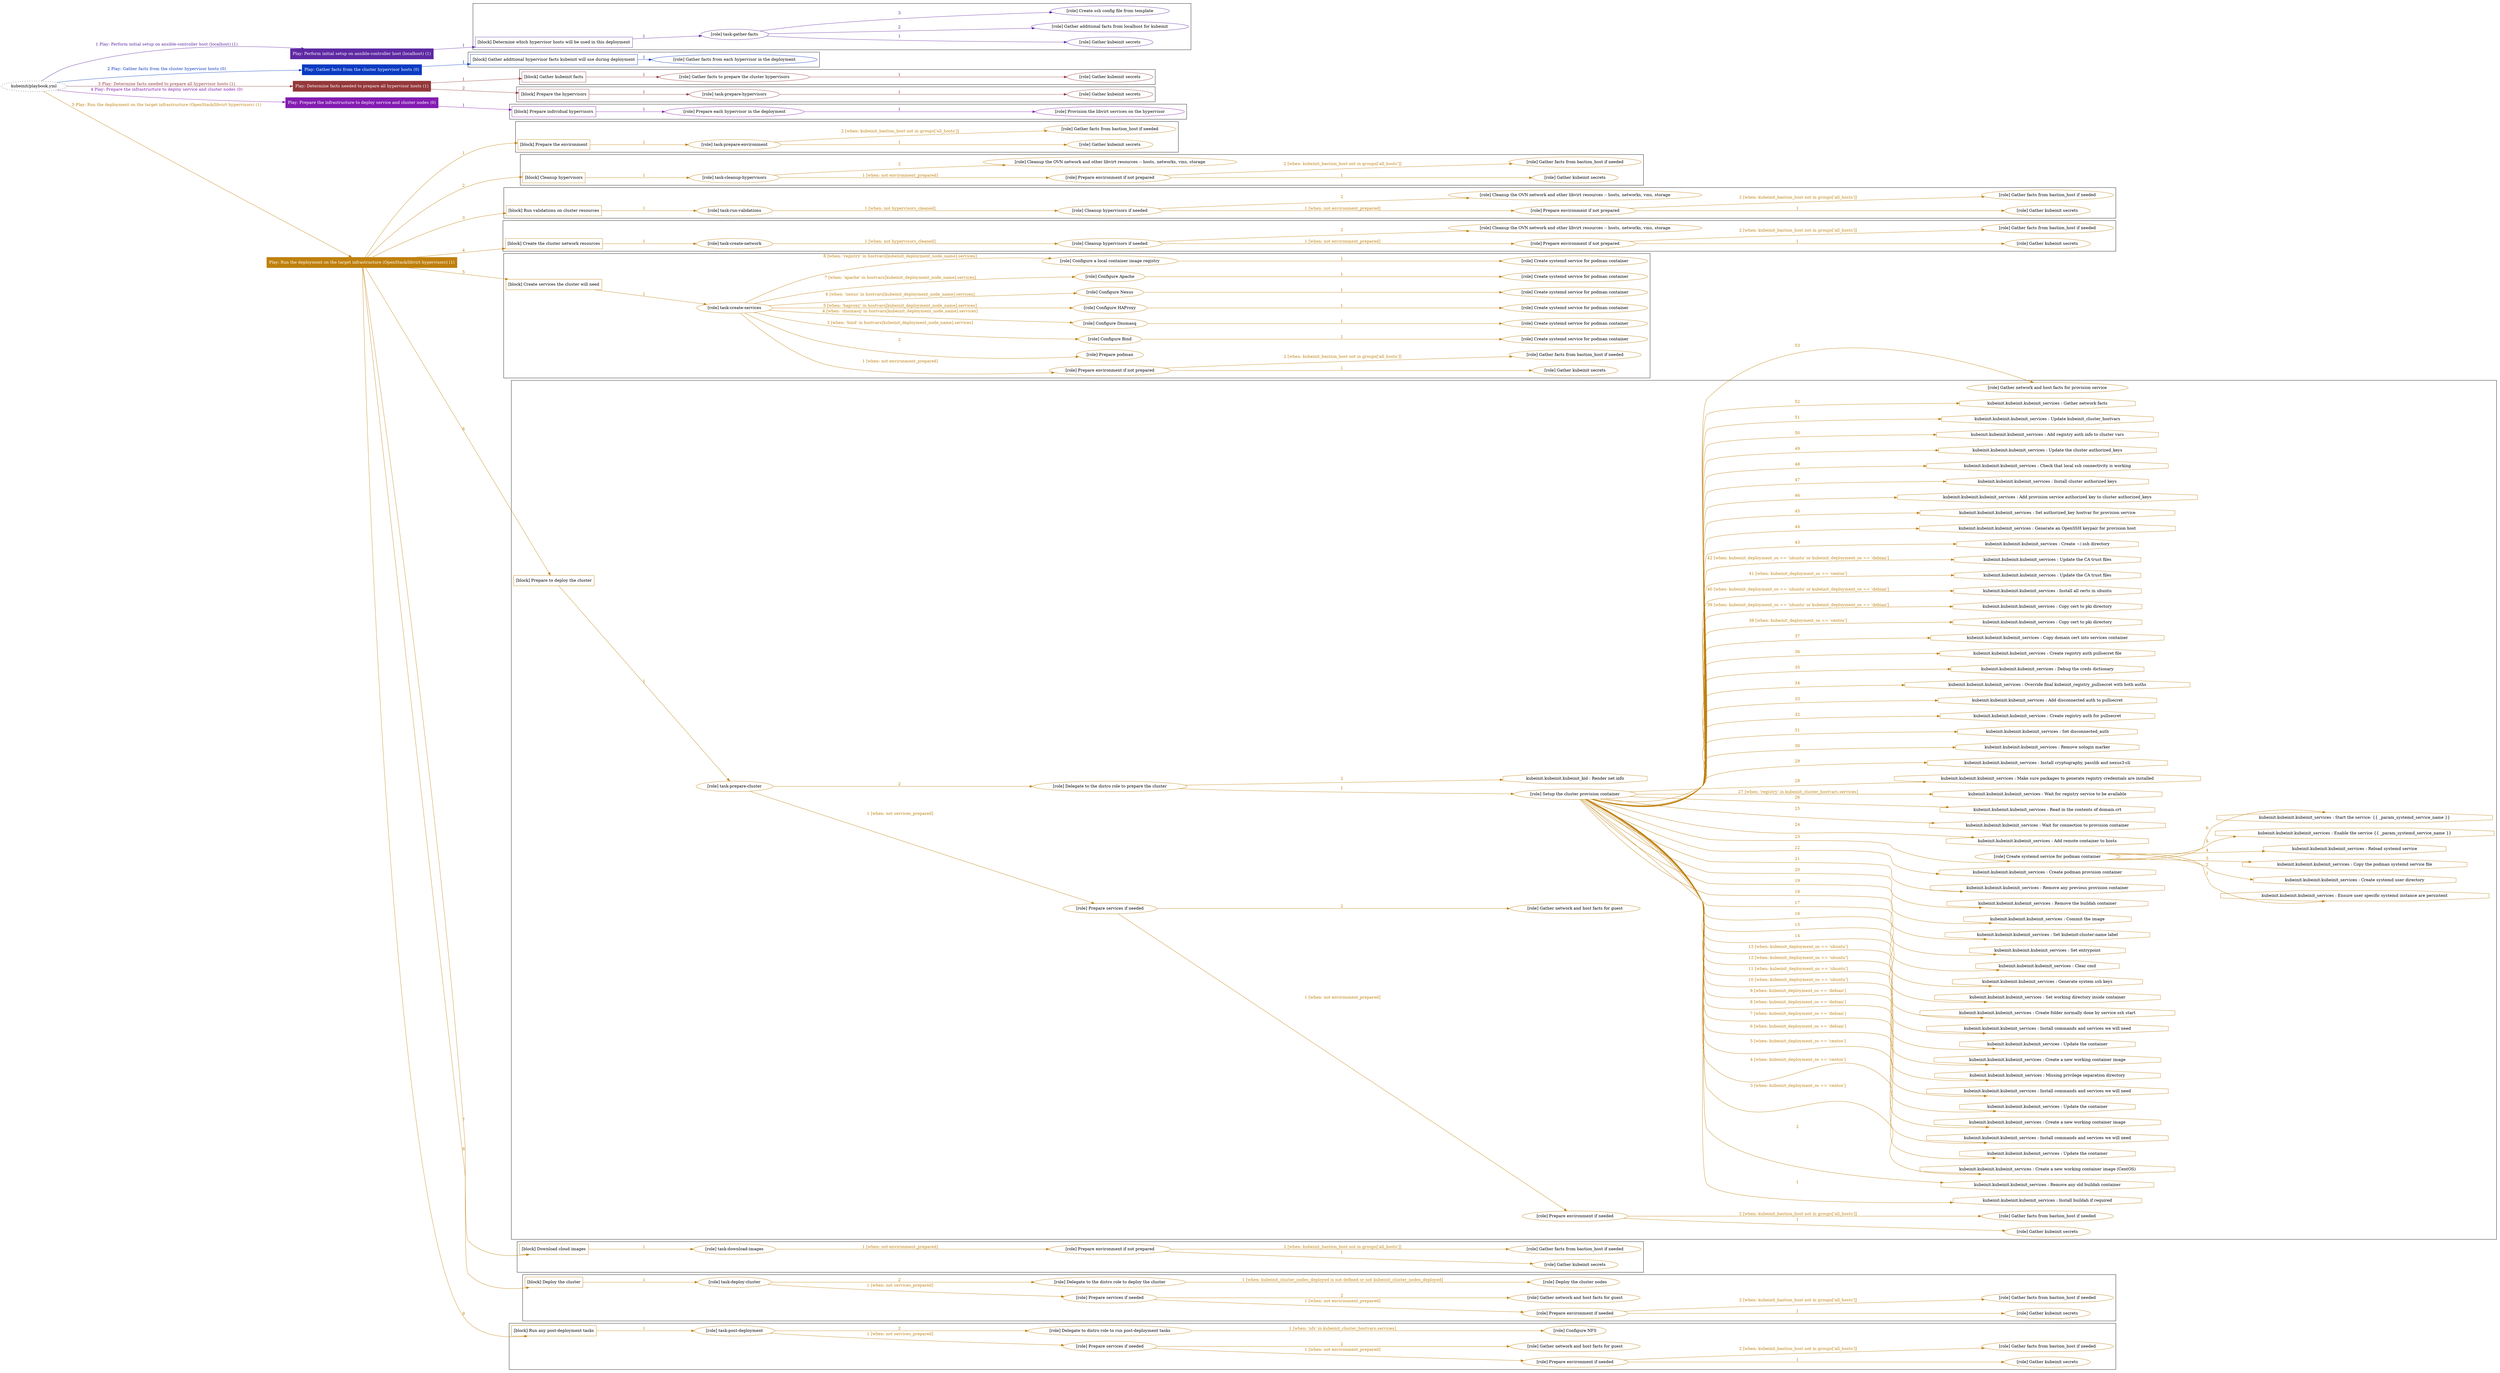 digraph {
	graph [concentrate=true ordering=in rankdir=LR ratio=fill]
	edge [esep=5 sep=10]
	"kubeinit/playbook.yml" [URL="/home/runner/work/kubeinit/kubeinit/kubeinit/playbook.yml" id=playbook_46862351 style=dotted]
	"kubeinit/playbook.yml" -> play_7a1cfddc [label="1 Play: Perform initial setup on ansible-controller host (localhost) (1)" color="#5e29a3" fontcolor="#5e29a3" id=edge_play_7a1cfddc labeltooltip="1 Play: Perform initial setup on ansible-controller host (localhost) (1)" tooltip="1 Play: Perform initial setup on ansible-controller host (localhost) (1)"]
	subgraph "Play: Perform initial setup on ansible-controller host (localhost) (1)" {
		play_7a1cfddc [label="Play: Perform initial setup on ansible-controller host (localhost) (1)" URL="/home/runner/work/kubeinit/kubeinit/kubeinit/playbook.yml" color="#5e29a3" fontcolor="#ffffff" id=play_7a1cfddc shape=box style=filled tooltip=localhost]
		play_7a1cfddc -> block_55fa4536 [label=1 color="#5e29a3" fontcolor="#5e29a3" id=edge_block_55fa4536 labeltooltip=1 tooltip=1]
		subgraph cluster_block_55fa4536 {
			block_55fa4536 [label="[block] Determine which hypervisor hosts will be used in this deployment" URL="/home/runner/work/kubeinit/kubeinit/kubeinit/playbook.yml" color="#5e29a3" id=block_55fa4536 labeltooltip="Determine which hypervisor hosts will be used in this deployment" shape=box tooltip="Determine which hypervisor hosts will be used in this deployment"]
			block_55fa4536 -> role_a38f395e [label="1 " color="#5e29a3" fontcolor="#5e29a3" id=edge_role_a38f395e labeltooltip="1 " tooltip="1 "]
			subgraph "task-gather-facts" {
				role_a38f395e [label="[role] task-gather-facts" URL="/home/runner/work/kubeinit/kubeinit/kubeinit/playbook.yml" color="#5e29a3" id=role_a38f395e tooltip="task-gather-facts"]
				role_a38f395e -> role_9b15a849 [label="1 " color="#5e29a3" fontcolor="#5e29a3" id=edge_role_9b15a849 labeltooltip="1 " tooltip="1 "]
				subgraph "Gather kubeinit secrets" {
					role_9b15a849 [label="[role] Gather kubeinit secrets" URL="/home/runner/.ansible/collections/ansible_collections/kubeinit/kubeinit/roles/kubeinit_prepare/tasks/build_hypervisors_group.yml" color="#5e29a3" id=role_9b15a849 tooltip="Gather kubeinit secrets"]
				}
				role_a38f395e -> role_99c1e6d3 [label="2 " color="#5e29a3" fontcolor="#5e29a3" id=edge_role_99c1e6d3 labeltooltip="2 " tooltip="2 "]
				subgraph "Gather additional facts from localhost for kubeinit" {
					role_99c1e6d3 [label="[role] Gather additional facts from localhost for kubeinit" URL="/home/runner/.ansible/collections/ansible_collections/kubeinit/kubeinit/roles/kubeinit_prepare/tasks/build_hypervisors_group.yml" color="#5e29a3" id=role_99c1e6d3 tooltip="Gather additional facts from localhost for kubeinit"]
				}
				role_a38f395e -> role_0165e747 [label="3 " color="#5e29a3" fontcolor="#5e29a3" id=edge_role_0165e747 labeltooltip="3 " tooltip="3 "]
				subgraph "Create ssh config file from template" {
					role_0165e747 [label="[role] Create ssh config file from template" URL="/home/runner/.ansible/collections/ansible_collections/kubeinit/kubeinit/roles/kubeinit_prepare/tasks/build_hypervisors_group.yml" color="#5e29a3" id=role_0165e747 tooltip="Create ssh config file from template"]
				}
			}
		}
	}
	"kubeinit/playbook.yml" -> play_e476c28e [label="2 Play: Gather facts from the cluster hypervisor hosts (0)" color="#0a3bc2" fontcolor="#0a3bc2" id=edge_play_e476c28e labeltooltip="2 Play: Gather facts from the cluster hypervisor hosts (0)" tooltip="2 Play: Gather facts from the cluster hypervisor hosts (0)"]
	subgraph "Play: Gather facts from the cluster hypervisor hosts (0)" {
		play_e476c28e [label="Play: Gather facts from the cluster hypervisor hosts (0)" URL="/home/runner/work/kubeinit/kubeinit/kubeinit/playbook.yml" color="#0a3bc2" fontcolor="#ffffff" id=play_e476c28e shape=box style=filled tooltip="Play: Gather facts from the cluster hypervisor hosts (0)"]
		play_e476c28e -> block_339e0831 [label=1 color="#0a3bc2" fontcolor="#0a3bc2" id=edge_block_339e0831 labeltooltip=1 tooltip=1]
		subgraph cluster_block_339e0831 {
			block_339e0831 [label="[block] Gather additional hypervisor facts kubeinit will use during deployment" URL="/home/runner/work/kubeinit/kubeinit/kubeinit/playbook.yml" color="#0a3bc2" id=block_339e0831 labeltooltip="Gather additional hypervisor facts kubeinit will use during deployment" shape=box tooltip="Gather additional hypervisor facts kubeinit will use during deployment"]
			block_339e0831 -> role_5749ac36 [label="1 " color="#0a3bc2" fontcolor="#0a3bc2" id=edge_role_5749ac36 labeltooltip="1 " tooltip="1 "]
			subgraph "Gather facts from each hypervisor in the deployment" {
				role_5749ac36 [label="[role] Gather facts from each hypervisor in the deployment" URL="/home/runner/work/kubeinit/kubeinit/kubeinit/playbook.yml" color="#0a3bc2" id=role_5749ac36 tooltip="Gather facts from each hypervisor in the deployment"]
			}
		}
	}
	"kubeinit/playbook.yml" -> play_13f58588 [label="3 Play: Determine facts needed to prepare all hypervisor hosts (1)" color="#94383a" fontcolor="#94383a" id=edge_play_13f58588 labeltooltip="3 Play: Determine facts needed to prepare all hypervisor hosts (1)" tooltip="3 Play: Determine facts needed to prepare all hypervisor hosts (1)"]
	subgraph "Play: Determine facts needed to prepare all hypervisor hosts (1)" {
		play_13f58588 [label="Play: Determine facts needed to prepare all hypervisor hosts (1)" URL="/home/runner/work/kubeinit/kubeinit/kubeinit/playbook.yml" color="#94383a" fontcolor="#ffffff" id=play_13f58588 shape=box style=filled tooltip=localhost]
		play_13f58588 -> block_4e82abcd [label=1 color="#94383a" fontcolor="#94383a" id=edge_block_4e82abcd labeltooltip=1 tooltip=1]
		subgraph cluster_block_4e82abcd {
			block_4e82abcd [label="[block] Gather kubeinit facts" URL="/home/runner/work/kubeinit/kubeinit/kubeinit/playbook.yml" color="#94383a" id=block_4e82abcd labeltooltip="Gather kubeinit facts" shape=box tooltip="Gather kubeinit facts"]
			block_4e82abcd -> role_bb272ea7 [label="1 " color="#94383a" fontcolor="#94383a" id=edge_role_bb272ea7 labeltooltip="1 " tooltip="1 "]
			subgraph "Gather facts to prepare the cluster hypervisors" {
				role_bb272ea7 [label="[role] Gather facts to prepare the cluster hypervisors" URL="/home/runner/work/kubeinit/kubeinit/kubeinit/playbook.yml" color="#94383a" id=role_bb272ea7 tooltip="Gather facts to prepare the cluster hypervisors"]
				role_bb272ea7 -> role_b25408e6 [label="1 " color="#94383a" fontcolor="#94383a" id=edge_role_b25408e6 labeltooltip="1 " tooltip="1 "]
				subgraph "Gather kubeinit secrets" {
					role_b25408e6 [label="[role] Gather kubeinit secrets" URL="/home/runner/.ansible/collections/ansible_collections/kubeinit/kubeinit/roles/kubeinit_prepare/tasks/gather_kubeinit_facts.yml" color="#94383a" id=role_b25408e6 tooltip="Gather kubeinit secrets"]
				}
			}
		}
		play_13f58588 -> block_08b4825d [label=2 color="#94383a" fontcolor="#94383a" id=edge_block_08b4825d labeltooltip=2 tooltip=2]
		subgraph cluster_block_08b4825d {
			block_08b4825d [label="[block] Prepare the hypervisors" URL="/home/runner/work/kubeinit/kubeinit/kubeinit/playbook.yml" color="#94383a" id=block_08b4825d labeltooltip="Prepare the hypervisors" shape=box tooltip="Prepare the hypervisors"]
			block_08b4825d -> role_1b9c4000 [label="1 " color="#94383a" fontcolor="#94383a" id=edge_role_1b9c4000 labeltooltip="1 " tooltip="1 "]
			subgraph "task-prepare-hypervisors" {
				role_1b9c4000 [label="[role] task-prepare-hypervisors" URL="/home/runner/work/kubeinit/kubeinit/kubeinit/playbook.yml" color="#94383a" id=role_1b9c4000 tooltip="task-prepare-hypervisors"]
				role_1b9c4000 -> role_9f2e5055 [label="1 " color="#94383a" fontcolor="#94383a" id=edge_role_9f2e5055 labeltooltip="1 " tooltip="1 "]
				subgraph "Gather kubeinit secrets" {
					role_9f2e5055 [label="[role] Gather kubeinit secrets" URL="/home/runner/.ansible/collections/ansible_collections/kubeinit/kubeinit/roles/kubeinit_prepare/tasks/gather_kubeinit_facts.yml" color="#94383a" id=role_9f2e5055 tooltip="Gather kubeinit secrets"]
				}
			}
		}
	}
	"kubeinit/playbook.yml" -> play_579b1a9f [label="4 Play: Prepare the infrastructure to deploy service and cluster nodes (0)" color="#841bb1" fontcolor="#841bb1" id=edge_play_579b1a9f labeltooltip="4 Play: Prepare the infrastructure to deploy service and cluster nodes (0)" tooltip="4 Play: Prepare the infrastructure to deploy service and cluster nodes (0)"]
	subgraph "Play: Prepare the infrastructure to deploy service and cluster nodes (0)" {
		play_579b1a9f [label="Play: Prepare the infrastructure to deploy service and cluster nodes (0)" URL="/home/runner/work/kubeinit/kubeinit/kubeinit/playbook.yml" color="#841bb1" fontcolor="#ffffff" id=play_579b1a9f shape=box style=filled tooltip="Play: Prepare the infrastructure to deploy service and cluster nodes (0)"]
		play_579b1a9f -> block_0e62b4a7 [label=1 color="#841bb1" fontcolor="#841bb1" id=edge_block_0e62b4a7 labeltooltip=1 tooltip=1]
		subgraph cluster_block_0e62b4a7 {
			block_0e62b4a7 [label="[block] Prepare individual hypervisors" URL="/home/runner/work/kubeinit/kubeinit/kubeinit/playbook.yml" color="#841bb1" id=block_0e62b4a7 labeltooltip="Prepare individual hypervisors" shape=box tooltip="Prepare individual hypervisors"]
			block_0e62b4a7 -> role_662f476b [label="1 " color="#841bb1" fontcolor="#841bb1" id=edge_role_662f476b labeltooltip="1 " tooltip="1 "]
			subgraph "Prepare each hypervisor in the deployment" {
				role_662f476b [label="[role] Prepare each hypervisor in the deployment" URL="/home/runner/work/kubeinit/kubeinit/kubeinit/playbook.yml" color="#841bb1" id=role_662f476b tooltip="Prepare each hypervisor in the deployment"]
				role_662f476b -> role_81dcdd65 [label="1 " color="#841bb1" fontcolor="#841bb1" id=edge_role_81dcdd65 labeltooltip="1 " tooltip="1 "]
				subgraph "Provision the libvirt services on the hypervisor" {
					role_81dcdd65 [label="[role] Provision the libvirt services on the hypervisor" URL="/home/runner/.ansible/collections/ansible_collections/kubeinit/kubeinit/roles/kubeinit_prepare/tasks/prepare_hypervisor.yml" color="#841bb1" id=role_81dcdd65 tooltip="Provision the libvirt services on the hypervisor"]
				}
			}
		}
	}
	"kubeinit/playbook.yml" -> play_1b1709aa [label="5 Play: Run the deployment on the target infrastructure (OpenStack/libvirt hypervisors) (1)" color="#bf800d" fontcolor="#bf800d" id=edge_play_1b1709aa labeltooltip="5 Play: Run the deployment on the target infrastructure (OpenStack/libvirt hypervisors) (1)" tooltip="5 Play: Run the deployment on the target infrastructure (OpenStack/libvirt hypervisors) (1)"]
	subgraph "Play: Run the deployment on the target infrastructure (OpenStack/libvirt hypervisors) (1)" {
		play_1b1709aa [label="Play: Run the deployment on the target infrastructure (OpenStack/libvirt hypervisors) (1)" URL="/home/runner/work/kubeinit/kubeinit/kubeinit/playbook.yml" color="#bf800d" fontcolor="#ffffff" id=play_1b1709aa shape=box style=filled tooltip=localhost]
		play_1b1709aa -> block_a90d0cc9 [label=1 color="#bf800d" fontcolor="#bf800d" id=edge_block_a90d0cc9 labeltooltip=1 tooltip=1]
		subgraph cluster_block_a90d0cc9 {
			block_a90d0cc9 [label="[block] Prepare the environment" URL="/home/runner/work/kubeinit/kubeinit/kubeinit/playbook.yml" color="#bf800d" id=block_a90d0cc9 labeltooltip="Prepare the environment" shape=box tooltip="Prepare the environment"]
			block_a90d0cc9 -> role_8b68f475 [label="1 " color="#bf800d" fontcolor="#bf800d" id=edge_role_8b68f475 labeltooltip="1 " tooltip="1 "]
			subgraph "task-prepare-environment" {
				role_8b68f475 [label="[role] task-prepare-environment" URL="/home/runner/work/kubeinit/kubeinit/kubeinit/playbook.yml" color="#bf800d" id=role_8b68f475 tooltip="task-prepare-environment"]
				role_8b68f475 -> role_ece2d9ef [label="1 " color="#bf800d" fontcolor="#bf800d" id=edge_role_ece2d9ef labeltooltip="1 " tooltip="1 "]
				subgraph "Gather kubeinit secrets" {
					role_ece2d9ef [label="[role] Gather kubeinit secrets" URL="/home/runner/.ansible/collections/ansible_collections/kubeinit/kubeinit/roles/kubeinit_prepare/tasks/gather_kubeinit_facts.yml" color="#bf800d" id=role_ece2d9ef tooltip="Gather kubeinit secrets"]
				}
				role_8b68f475 -> role_5e8f44d3 [label="2 [when: kubeinit_bastion_host not in groups['all_hosts']]" color="#bf800d" fontcolor="#bf800d" id=edge_role_5e8f44d3 labeltooltip="2 [when: kubeinit_bastion_host not in groups['all_hosts']]" tooltip="2 [when: kubeinit_bastion_host not in groups['all_hosts']]"]
				subgraph "Gather facts from bastion_host if needed" {
					role_5e8f44d3 [label="[role] Gather facts from bastion_host if needed" URL="/home/runner/.ansible/collections/ansible_collections/kubeinit/kubeinit/roles/kubeinit_prepare/tasks/main.yml" color="#bf800d" id=role_5e8f44d3 tooltip="Gather facts from bastion_host if needed"]
				}
			}
		}
		play_1b1709aa -> block_b4bfc7b9 [label=2 color="#bf800d" fontcolor="#bf800d" id=edge_block_b4bfc7b9 labeltooltip=2 tooltip=2]
		subgraph cluster_block_b4bfc7b9 {
			block_b4bfc7b9 [label="[block] Cleanup hypervisors" URL="/home/runner/work/kubeinit/kubeinit/kubeinit/playbook.yml" color="#bf800d" id=block_b4bfc7b9 labeltooltip="Cleanup hypervisors" shape=box tooltip="Cleanup hypervisors"]
			block_b4bfc7b9 -> role_ee2f5813 [label="1 " color="#bf800d" fontcolor="#bf800d" id=edge_role_ee2f5813 labeltooltip="1 " tooltip="1 "]
			subgraph "task-cleanup-hypervisors" {
				role_ee2f5813 [label="[role] task-cleanup-hypervisors" URL="/home/runner/work/kubeinit/kubeinit/kubeinit/playbook.yml" color="#bf800d" id=role_ee2f5813 tooltip="task-cleanup-hypervisors"]
				role_ee2f5813 -> role_d835e5f3 [label="1 [when: not environment_prepared]" color="#bf800d" fontcolor="#bf800d" id=edge_role_d835e5f3 labeltooltip="1 [when: not environment_prepared]" tooltip="1 [when: not environment_prepared]"]
				subgraph "Prepare environment if not prepared" {
					role_d835e5f3 [label="[role] Prepare environment if not prepared" URL="/home/runner/.ansible/collections/ansible_collections/kubeinit/kubeinit/roles/kubeinit_libvirt/tasks/cleanup_hypervisors.yml" color="#bf800d" id=role_d835e5f3 tooltip="Prepare environment if not prepared"]
					role_d835e5f3 -> role_12659592 [label="1 " color="#bf800d" fontcolor="#bf800d" id=edge_role_12659592 labeltooltip="1 " tooltip="1 "]
					subgraph "Gather kubeinit secrets" {
						role_12659592 [label="[role] Gather kubeinit secrets" URL="/home/runner/.ansible/collections/ansible_collections/kubeinit/kubeinit/roles/kubeinit_prepare/tasks/gather_kubeinit_facts.yml" color="#bf800d" id=role_12659592 tooltip="Gather kubeinit secrets"]
					}
					role_d835e5f3 -> role_77e21fb4 [label="2 [when: kubeinit_bastion_host not in groups['all_hosts']]" color="#bf800d" fontcolor="#bf800d" id=edge_role_77e21fb4 labeltooltip="2 [when: kubeinit_bastion_host not in groups['all_hosts']]" tooltip="2 [when: kubeinit_bastion_host not in groups['all_hosts']]"]
					subgraph "Gather facts from bastion_host if needed" {
						role_77e21fb4 [label="[role] Gather facts from bastion_host if needed" URL="/home/runner/.ansible/collections/ansible_collections/kubeinit/kubeinit/roles/kubeinit_prepare/tasks/main.yml" color="#bf800d" id=role_77e21fb4 tooltip="Gather facts from bastion_host if needed"]
					}
				}
				role_ee2f5813 -> role_7f3c3626 [label="2 " color="#bf800d" fontcolor="#bf800d" id=edge_role_7f3c3626 labeltooltip="2 " tooltip="2 "]
				subgraph "Cleanup the OVN network and other libvirt resources -- hosts, networks, vms, storage" {
					role_7f3c3626 [label="[role] Cleanup the OVN network and other libvirt resources -- hosts, networks, vms, storage" URL="/home/runner/.ansible/collections/ansible_collections/kubeinit/kubeinit/roles/kubeinit_libvirt/tasks/cleanup_hypervisors.yml" color="#bf800d" id=role_7f3c3626 tooltip="Cleanup the OVN network and other libvirt resources -- hosts, networks, vms, storage"]
				}
			}
		}
		play_1b1709aa -> block_10d9e728 [label=3 color="#bf800d" fontcolor="#bf800d" id=edge_block_10d9e728 labeltooltip=3 tooltip=3]
		subgraph cluster_block_10d9e728 {
			block_10d9e728 [label="[block] Run validations on cluster resources" URL="/home/runner/work/kubeinit/kubeinit/kubeinit/playbook.yml" color="#bf800d" id=block_10d9e728 labeltooltip="Run validations on cluster resources" shape=box tooltip="Run validations on cluster resources"]
			block_10d9e728 -> role_08b7fb2d [label="1 " color="#bf800d" fontcolor="#bf800d" id=edge_role_08b7fb2d labeltooltip="1 " tooltip="1 "]
			subgraph "task-run-validations" {
				role_08b7fb2d [label="[role] task-run-validations" URL="/home/runner/work/kubeinit/kubeinit/kubeinit/playbook.yml" color="#bf800d" id=role_08b7fb2d tooltip="task-run-validations"]
				role_08b7fb2d -> role_2f8a1a4d [label="1 [when: not hypervisors_cleaned]" color="#bf800d" fontcolor="#bf800d" id=edge_role_2f8a1a4d labeltooltip="1 [when: not hypervisors_cleaned]" tooltip="1 [when: not hypervisors_cleaned]"]
				subgraph "Cleanup hypervisors if needed" {
					role_2f8a1a4d [label="[role] Cleanup hypervisors if needed" URL="/home/runner/.ansible/collections/ansible_collections/kubeinit/kubeinit/roles/kubeinit_validations/tasks/main.yml" color="#bf800d" id=role_2f8a1a4d tooltip="Cleanup hypervisors if needed"]
					role_2f8a1a4d -> role_911f552f [label="1 [when: not environment_prepared]" color="#bf800d" fontcolor="#bf800d" id=edge_role_911f552f labeltooltip="1 [when: not environment_prepared]" tooltip="1 [when: not environment_prepared]"]
					subgraph "Prepare environment if not prepared" {
						role_911f552f [label="[role] Prepare environment if not prepared" URL="/home/runner/.ansible/collections/ansible_collections/kubeinit/kubeinit/roles/kubeinit_libvirt/tasks/cleanup_hypervisors.yml" color="#bf800d" id=role_911f552f tooltip="Prepare environment if not prepared"]
						role_911f552f -> role_51f7e7a6 [label="1 " color="#bf800d" fontcolor="#bf800d" id=edge_role_51f7e7a6 labeltooltip="1 " tooltip="1 "]
						subgraph "Gather kubeinit secrets" {
							role_51f7e7a6 [label="[role] Gather kubeinit secrets" URL="/home/runner/.ansible/collections/ansible_collections/kubeinit/kubeinit/roles/kubeinit_prepare/tasks/gather_kubeinit_facts.yml" color="#bf800d" id=role_51f7e7a6 tooltip="Gather kubeinit secrets"]
						}
						role_911f552f -> role_05169020 [label="2 [when: kubeinit_bastion_host not in groups['all_hosts']]" color="#bf800d" fontcolor="#bf800d" id=edge_role_05169020 labeltooltip="2 [when: kubeinit_bastion_host not in groups['all_hosts']]" tooltip="2 [when: kubeinit_bastion_host not in groups['all_hosts']]"]
						subgraph "Gather facts from bastion_host if needed" {
							role_05169020 [label="[role] Gather facts from bastion_host if needed" URL="/home/runner/.ansible/collections/ansible_collections/kubeinit/kubeinit/roles/kubeinit_prepare/tasks/main.yml" color="#bf800d" id=role_05169020 tooltip="Gather facts from bastion_host if needed"]
						}
					}
					role_2f8a1a4d -> role_d1e39882 [label="2 " color="#bf800d" fontcolor="#bf800d" id=edge_role_d1e39882 labeltooltip="2 " tooltip="2 "]
					subgraph "Cleanup the OVN network and other libvirt resources -- hosts, networks, vms, storage" {
						role_d1e39882 [label="[role] Cleanup the OVN network and other libvirt resources -- hosts, networks, vms, storage" URL="/home/runner/.ansible/collections/ansible_collections/kubeinit/kubeinit/roles/kubeinit_libvirt/tasks/cleanup_hypervisors.yml" color="#bf800d" id=role_d1e39882 tooltip="Cleanup the OVN network and other libvirt resources -- hosts, networks, vms, storage"]
					}
				}
			}
		}
		play_1b1709aa -> block_f9b143cb [label=4 color="#bf800d" fontcolor="#bf800d" id=edge_block_f9b143cb labeltooltip=4 tooltip=4]
		subgraph cluster_block_f9b143cb {
			block_f9b143cb [label="[block] Create the cluster network resources" URL="/home/runner/work/kubeinit/kubeinit/kubeinit/playbook.yml" color="#bf800d" id=block_f9b143cb labeltooltip="Create the cluster network resources" shape=box tooltip="Create the cluster network resources"]
			block_f9b143cb -> role_00592bed [label="1 " color="#bf800d" fontcolor="#bf800d" id=edge_role_00592bed labeltooltip="1 " tooltip="1 "]
			subgraph "task-create-network" {
				role_00592bed [label="[role] task-create-network" URL="/home/runner/work/kubeinit/kubeinit/kubeinit/playbook.yml" color="#bf800d" id=role_00592bed tooltip="task-create-network"]
				role_00592bed -> role_79e7a284 [label="1 [when: not hypervisors_cleaned]" color="#bf800d" fontcolor="#bf800d" id=edge_role_79e7a284 labeltooltip="1 [when: not hypervisors_cleaned]" tooltip="1 [when: not hypervisors_cleaned]"]
				subgraph "Cleanup hypervisors if needed" {
					role_79e7a284 [label="[role] Cleanup hypervisors if needed" URL="/home/runner/.ansible/collections/ansible_collections/kubeinit/kubeinit/roles/kubeinit_libvirt/tasks/create_network.yml" color="#bf800d" id=role_79e7a284 tooltip="Cleanup hypervisors if needed"]
					role_79e7a284 -> role_0a4342ae [label="1 [when: not environment_prepared]" color="#bf800d" fontcolor="#bf800d" id=edge_role_0a4342ae labeltooltip="1 [when: not environment_prepared]" tooltip="1 [when: not environment_prepared]"]
					subgraph "Prepare environment if not prepared" {
						role_0a4342ae [label="[role] Prepare environment if not prepared" URL="/home/runner/.ansible/collections/ansible_collections/kubeinit/kubeinit/roles/kubeinit_libvirt/tasks/cleanup_hypervisors.yml" color="#bf800d" id=role_0a4342ae tooltip="Prepare environment if not prepared"]
						role_0a4342ae -> role_ed04ba6c [label="1 " color="#bf800d" fontcolor="#bf800d" id=edge_role_ed04ba6c labeltooltip="1 " tooltip="1 "]
						subgraph "Gather kubeinit secrets" {
							role_ed04ba6c [label="[role] Gather kubeinit secrets" URL="/home/runner/.ansible/collections/ansible_collections/kubeinit/kubeinit/roles/kubeinit_prepare/tasks/gather_kubeinit_facts.yml" color="#bf800d" id=role_ed04ba6c tooltip="Gather kubeinit secrets"]
						}
						role_0a4342ae -> role_fe8e8b12 [label="2 [when: kubeinit_bastion_host not in groups['all_hosts']]" color="#bf800d" fontcolor="#bf800d" id=edge_role_fe8e8b12 labeltooltip="2 [when: kubeinit_bastion_host not in groups['all_hosts']]" tooltip="2 [when: kubeinit_bastion_host not in groups['all_hosts']]"]
						subgraph "Gather facts from bastion_host if needed" {
							role_fe8e8b12 [label="[role] Gather facts from bastion_host if needed" URL="/home/runner/.ansible/collections/ansible_collections/kubeinit/kubeinit/roles/kubeinit_prepare/tasks/main.yml" color="#bf800d" id=role_fe8e8b12 tooltip="Gather facts from bastion_host if needed"]
						}
					}
					role_79e7a284 -> role_2c2b785f [label="2 " color="#bf800d" fontcolor="#bf800d" id=edge_role_2c2b785f labeltooltip="2 " tooltip="2 "]
					subgraph "Cleanup the OVN network and other libvirt resources -- hosts, networks, vms, storage" {
						role_2c2b785f [label="[role] Cleanup the OVN network and other libvirt resources -- hosts, networks, vms, storage" URL="/home/runner/.ansible/collections/ansible_collections/kubeinit/kubeinit/roles/kubeinit_libvirt/tasks/cleanup_hypervisors.yml" color="#bf800d" id=role_2c2b785f tooltip="Cleanup the OVN network and other libvirt resources -- hosts, networks, vms, storage"]
					}
				}
			}
		}
		play_1b1709aa -> block_bae5ae46 [label=5 color="#bf800d" fontcolor="#bf800d" id=edge_block_bae5ae46 labeltooltip=5 tooltip=5]
		subgraph cluster_block_bae5ae46 {
			block_bae5ae46 [label="[block] Create services the cluster will need" URL="/home/runner/work/kubeinit/kubeinit/kubeinit/playbook.yml" color="#bf800d" id=block_bae5ae46 labeltooltip="Create services the cluster will need" shape=box tooltip="Create services the cluster will need"]
			block_bae5ae46 -> role_883fc78b [label="1 " color="#bf800d" fontcolor="#bf800d" id=edge_role_883fc78b labeltooltip="1 " tooltip="1 "]
			subgraph "task-create-services" {
				role_883fc78b [label="[role] task-create-services" URL="/home/runner/work/kubeinit/kubeinit/kubeinit/playbook.yml" color="#bf800d" id=role_883fc78b tooltip="task-create-services"]
				role_883fc78b -> role_b778718e [label="1 [when: not environment_prepared]" color="#bf800d" fontcolor="#bf800d" id=edge_role_b778718e labeltooltip="1 [when: not environment_prepared]" tooltip="1 [when: not environment_prepared]"]
				subgraph "Prepare environment if not prepared" {
					role_b778718e [label="[role] Prepare environment if not prepared" URL="/home/runner/.ansible/collections/ansible_collections/kubeinit/kubeinit/roles/kubeinit_services/tasks/main.yml" color="#bf800d" id=role_b778718e tooltip="Prepare environment if not prepared"]
					role_b778718e -> role_2b8d439d [label="1 " color="#bf800d" fontcolor="#bf800d" id=edge_role_2b8d439d labeltooltip="1 " tooltip="1 "]
					subgraph "Gather kubeinit secrets" {
						role_2b8d439d [label="[role] Gather kubeinit secrets" URL="/home/runner/.ansible/collections/ansible_collections/kubeinit/kubeinit/roles/kubeinit_prepare/tasks/gather_kubeinit_facts.yml" color="#bf800d" id=role_2b8d439d tooltip="Gather kubeinit secrets"]
					}
					role_b778718e -> role_213a6182 [label="2 [when: kubeinit_bastion_host not in groups['all_hosts']]" color="#bf800d" fontcolor="#bf800d" id=edge_role_213a6182 labeltooltip="2 [when: kubeinit_bastion_host not in groups['all_hosts']]" tooltip="2 [when: kubeinit_bastion_host not in groups['all_hosts']]"]
					subgraph "Gather facts from bastion_host if needed" {
						role_213a6182 [label="[role] Gather facts from bastion_host if needed" URL="/home/runner/.ansible/collections/ansible_collections/kubeinit/kubeinit/roles/kubeinit_prepare/tasks/main.yml" color="#bf800d" id=role_213a6182 tooltip="Gather facts from bastion_host if needed"]
					}
				}
				role_883fc78b -> role_82e72b87 [label="2 " color="#bf800d" fontcolor="#bf800d" id=edge_role_82e72b87 labeltooltip="2 " tooltip="2 "]
				subgraph "Prepare podman" {
					role_82e72b87 [label="[role] Prepare podman" URL="/home/runner/.ansible/collections/ansible_collections/kubeinit/kubeinit/roles/kubeinit_services/tasks/00_create_service_pod.yml" color="#bf800d" id=role_82e72b87 tooltip="Prepare podman"]
				}
				role_883fc78b -> role_97734a32 [label="3 [when: 'bind' in hostvars[kubeinit_deployment_node_name].services]" color="#bf800d" fontcolor="#bf800d" id=edge_role_97734a32 labeltooltip="3 [when: 'bind' in hostvars[kubeinit_deployment_node_name].services]" tooltip="3 [when: 'bind' in hostvars[kubeinit_deployment_node_name].services]"]
				subgraph "Configure Bind" {
					role_97734a32 [label="[role] Configure Bind" URL="/home/runner/.ansible/collections/ansible_collections/kubeinit/kubeinit/roles/kubeinit_services/tasks/start_services_containers.yml" color="#bf800d" id=role_97734a32 tooltip="Configure Bind"]
					role_97734a32 -> role_db889daa [label="1 " color="#bf800d" fontcolor="#bf800d" id=edge_role_db889daa labeltooltip="1 " tooltip="1 "]
					subgraph "Create systemd service for podman container" {
						role_db889daa [label="[role] Create systemd service for podman container" URL="/home/runner/.ansible/collections/ansible_collections/kubeinit/kubeinit/roles/kubeinit_bind/tasks/main.yml" color="#bf800d" id=role_db889daa tooltip="Create systemd service for podman container"]
					}
				}
				role_883fc78b -> role_fc752d6f [label="4 [when: 'dnsmasq' in hostvars[kubeinit_deployment_node_name].services]" color="#bf800d" fontcolor="#bf800d" id=edge_role_fc752d6f labeltooltip="4 [when: 'dnsmasq' in hostvars[kubeinit_deployment_node_name].services]" tooltip="4 [when: 'dnsmasq' in hostvars[kubeinit_deployment_node_name].services]"]
				subgraph "Configure Dnsmasq" {
					role_fc752d6f [label="[role] Configure Dnsmasq" URL="/home/runner/.ansible/collections/ansible_collections/kubeinit/kubeinit/roles/kubeinit_services/tasks/start_services_containers.yml" color="#bf800d" id=role_fc752d6f tooltip="Configure Dnsmasq"]
					role_fc752d6f -> role_a7f1071a [label="1 " color="#bf800d" fontcolor="#bf800d" id=edge_role_a7f1071a labeltooltip="1 " tooltip="1 "]
					subgraph "Create systemd service for podman container" {
						role_a7f1071a [label="[role] Create systemd service for podman container" URL="/home/runner/.ansible/collections/ansible_collections/kubeinit/kubeinit/roles/kubeinit_dnsmasq/tasks/main.yml" color="#bf800d" id=role_a7f1071a tooltip="Create systemd service for podman container"]
					}
				}
				role_883fc78b -> role_24dab241 [label="5 [when: 'haproxy' in hostvars[kubeinit_deployment_node_name].services]" color="#bf800d" fontcolor="#bf800d" id=edge_role_24dab241 labeltooltip="5 [when: 'haproxy' in hostvars[kubeinit_deployment_node_name].services]" tooltip="5 [when: 'haproxy' in hostvars[kubeinit_deployment_node_name].services]"]
				subgraph "Configure HAProxy" {
					role_24dab241 [label="[role] Configure HAProxy" URL="/home/runner/.ansible/collections/ansible_collections/kubeinit/kubeinit/roles/kubeinit_services/tasks/start_services_containers.yml" color="#bf800d" id=role_24dab241 tooltip="Configure HAProxy"]
					role_24dab241 -> role_87781310 [label="1 " color="#bf800d" fontcolor="#bf800d" id=edge_role_87781310 labeltooltip="1 " tooltip="1 "]
					subgraph "Create systemd service for podman container" {
						role_87781310 [label="[role] Create systemd service for podman container" URL="/home/runner/.ansible/collections/ansible_collections/kubeinit/kubeinit/roles/kubeinit_haproxy/tasks/main.yml" color="#bf800d" id=role_87781310 tooltip="Create systemd service for podman container"]
					}
				}
				role_883fc78b -> role_fa2bc319 [label="6 [when: 'nexus' in hostvars[kubeinit_deployment_node_name].services]" color="#bf800d" fontcolor="#bf800d" id=edge_role_fa2bc319 labeltooltip="6 [when: 'nexus' in hostvars[kubeinit_deployment_node_name].services]" tooltip="6 [when: 'nexus' in hostvars[kubeinit_deployment_node_name].services]"]
				subgraph "Configure Nexus" {
					role_fa2bc319 [label="[role] Configure Nexus" URL="/home/runner/.ansible/collections/ansible_collections/kubeinit/kubeinit/roles/kubeinit_services/tasks/start_services_containers.yml" color="#bf800d" id=role_fa2bc319 tooltip="Configure Nexus"]
					role_fa2bc319 -> role_9370fd9b [label="1 " color="#bf800d" fontcolor="#bf800d" id=edge_role_9370fd9b labeltooltip="1 " tooltip="1 "]
					subgraph "Create systemd service for podman container" {
						role_9370fd9b [label="[role] Create systemd service for podman container" URL="/home/runner/.ansible/collections/ansible_collections/kubeinit/kubeinit/roles/kubeinit_nexus/tasks/main.yml" color="#bf800d" id=role_9370fd9b tooltip="Create systemd service for podman container"]
					}
				}
				role_883fc78b -> role_46fe072d [label="7 [when: 'apache' in hostvars[kubeinit_deployment_node_name].services]" color="#bf800d" fontcolor="#bf800d" id=edge_role_46fe072d labeltooltip="7 [when: 'apache' in hostvars[kubeinit_deployment_node_name].services]" tooltip="7 [when: 'apache' in hostvars[kubeinit_deployment_node_name].services]"]
				subgraph "Configure Apache" {
					role_46fe072d [label="[role] Configure Apache" URL="/home/runner/.ansible/collections/ansible_collections/kubeinit/kubeinit/roles/kubeinit_services/tasks/start_services_containers.yml" color="#bf800d" id=role_46fe072d tooltip="Configure Apache"]
					role_46fe072d -> role_6cf29e35 [label="1 " color="#bf800d" fontcolor="#bf800d" id=edge_role_6cf29e35 labeltooltip="1 " tooltip="1 "]
					subgraph "Create systemd service for podman container" {
						role_6cf29e35 [label="[role] Create systemd service for podman container" URL="/home/runner/.ansible/collections/ansible_collections/kubeinit/kubeinit/roles/kubeinit_apache/tasks/main.yml" color="#bf800d" id=role_6cf29e35 tooltip="Create systemd service for podman container"]
					}
				}
				role_883fc78b -> role_d39b746a [label="8 [when: 'registry' in hostvars[kubeinit_deployment_node_name].services]" color="#bf800d" fontcolor="#bf800d" id=edge_role_d39b746a labeltooltip="8 [when: 'registry' in hostvars[kubeinit_deployment_node_name].services]" tooltip="8 [when: 'registry' in hostvars[kubeinit_deployment_node_name].services]"]
				subgraph "Configure a local container image registry" {
					role_d39b746a [label="[role] Configure a local container image registry" URL="/home/runner/.ansible/collections/ansible_collections/kubeinit/kubeinit/roles/kubeinit_services/tasks/start_services_containers.yml" color="#bf800d" id=role_d39b746a tooltip="Configure a local container image registry"]
					role_d39b746a -> role_649b2906 [label="1 " color="#bf800d" fontcolor="#bf800d" id=edge_role_649b2906 labeltooltip="1 " tooltip="1 "]
					subgraph "Create systemd service for podman container" {
						role_649b2906 [label="[role] Create systemd service for podman container" URL="/home/runner/.ansible/collections/ansible_collections/kubeinit/kubeinit/roles/kubeinit_registry/tasks/main.yml" color="#bf800d" id=role_649b2906 tooltip="Create systemd service for podman container"]
					}
				}
			}
		}
		play_1b1709aa -> block_ca314261 [label=6 color="#bf800d" fontcolor="#bf800d" id=edge_block_ca314261 labeltooltip=6 tooltip=6]
		subgraph cluster_block_ca314261 {
			block_ca314261 [label="[block] Prepare to deploy the cluster" URL="/home/runner/work/kubeinit/kubeinit/kubeinit/playbook.yml" color="#bf800d" id=block_ca314261 labeltooltip="Prepare to deploy the cluster" shape=box tooltip="Prepare to deploy the cluster"]
			block_ca314261 -> role_2528ad83 [label="1 " color="#bf800d" fontcolor="#bf800d" id=edge_role_2528ad83 labeltooltip="1 " tooltip="1 "]
			subgraph "task-prepare-cluster" {
				role_2528ad83 [label="[role] task-prepare-cluster" URL="/home/runner/work/kubeinit/kubeinit/kubeinit/playbook.yml" color="#bf800d" id=role_2528ad83 tooltip="task-prepare-cluster"]
				role_2528ad83 -> role_c2b7e42d [label="1 [when: not services_prepared]" color="#bf800d" fontcolor="#bf800d" id=edge_role_c2b7e42d labeltooltip="1 [when: not services_prepared]" tooltip="1 [when: not services_prepared]"]
				subgraph "Prepare services if needed" {
					role_c2b7e42d [label="[role] Prepare services if needed" URL="/home/runner/.ansible/collections/ansible_collections/kubeinit/kubeinit/roles/kubeinit_prepare/tasks/prepare_cluster.yml" color="#bf800d" id=role_c2b7e42d tooltip="Prepare services if needed"]
					role_c2b7e42d -> role_f2e9c696 [label="1 [when: not environment_prepared]" color="#bf800d" fontcolor="#bf800d" id=edge_role_f2e9c696 labeltooltip="1 [when: not environment_prepared]" tooltip="1 [when: not environment_prepared]"]
					subgraph "Prepare environment if needed" {
						role_f2e9c696 [label="[role] Prepare environment if needed" URL="/home/runner/.ansible/collections/ansible_collections/kubeinit/kubeinit/roles/kubeinit_services/tasks/prepare_services.yml" color="#bf800d" id=role_f2e9c696 tooltip="Prepare environment if needed"]
						role_f2e9c696 -> role_175ae477 [label="1 " color="#bf800d" fontcolor="#bf800d" id=edge_role_175ae477 labeltooltip="1 " tooltip="1 "]
						subgraph "Gather kubeinit secrets" {
							role_175ae477 [label="[role] Gather kubeinit secrets" URL="/home/runner/.ansible/collections/ansible_collections/kubeinit/kubeinit/roles/kubeinit_prepare/tasks/gather_kubeinit_facts.yml" color="#bf800d" id=role_175ae477 tooltip="Gather kubeinit secrets"]
						}
						role_f2e9c696 -> role_17675ca2 [label="2 [when: kubeinit_bastion_host not in groups['all_hosts']]" color="#bf800d" fontcolor="#bf800d" id=edge_role_17675ca2 labeltooltip="2 [when: kubeinit_bastion_host not in groups['all_hosts']]" tooltip="2 [when: kubeinit_bastion_host not in groups['all_hosts']]"]
						subgraph "Gather facts from bastion_host if needed" {
							role_17675ca2 [label="[role] Gather facts from bastion_host if needed" URL="/home/runner/.ansible/collections/ansible_collections/kubeinit/kubeinit/roles/kubeinit_prepare/tasks/main.yml" color="#bf800d" id=role_17675ca2 tooltip="Gather facts from bastion_host if needed"]
						}
					}
					role_c2b7e42d -> role_f60d995e [label="2 " color="#bf800d" fontcolor="#bf800d" id=edge_role_f60d995e labeltooltip="2 " tooltip="2 "]
					subgraph "Gather network and host facts for guest" {
						role_f60d995e [label="[role] Gather network and host facts for guest" URL="/home/runner/.ansible/collections/ansible_collections/kubeinit/kubeinit/roles/kubeinit_services/tasks/prepare_services.yml" color="#bf800d" id=role_f60d995e tooltip="Gather network and host facts for guest"]
					}
				}
				role_2528ad83 -> role_6a6b80ac [label="2 " color="#bf800d" fontcolor="#bf800d" id=edge_role_6a6b80ac labeltooltip="2 " tooltip="2 "]
				subgraph "Delegate to the distro role to prepare the cluster" {
					role_6a6b80ac [label="[role] Delegate to the distro role to prepare the cluster" URL="/home/runner/.ansible/collections/ansible_collections/kubeinit/kubeinit/roles/kubeinit_prepare/tasks/prepare_cluster.yml" color="#bf800d" id=role_6a6b80ac tooltip="Delegate to the distro role to prepare the cluster"]
					role_6a6b80ac -> role_02d8837e [label="1 " color="#bf800d" fontcolor="#bf800d" id=edge_role_02d8837e labeltooltip="1 " tooltip="1 "]
					subgraph "Setup the cluster provision container" {
						role_02d8837e [label="[role] Setup the cluster provision container" URL="/home/runner/.ansible/collections/ansible_collections/kubeinit/kubeinit/roles/kubeinit_kid/tasks/prepare_cluster.yml" color="#bf800d" id=role_02d8837e tooltip="Setup the cluster provision container"]
						task_e6b86204 [label="kubeinit.kubeinit.kubeinit_services : Install buildah if required" URL="/home/runner/.ansible/collections/ansible_collections/kubeinit/kubeinit/roles/kubeinit_services/tasks/create_provision_container.yml" color="#bf800d" id=task_e6b86204 shape=octagon tooltip="kubeinit.kubeinit.kubeinit_services : Install buildah if required"]
						role_02d8837e -> task_e6b86204 [label="1 " color="#bf800d" fontcolor="#bf800d" id=edge_task_e6b86204 labeltooltip="1 " tooltip="1 "]
						task_9669b762 [label="kubeinit.kubeinit.kubeinit_services : Remove any old buildah container" URL="/home/runner/.ansible/collections/ansible_collections/kubeinit/kubeinit/roles/kubeinit_services/tasks/create_provision_container.yml" color="#bf800d" id=task_9669b762 shape=octagon tooltip="kubeinit.kubeinit.kubeinit_services : Remove any old buildah container"]
						role_02d8837e -> task_9669b762 [label="2 " color="#bf800d" fontcolor="#bf800d" id=edge_task_9669b762 labeltooltip="2 " tooltip="2 "]
						task_c6683f1a [label="kubeinit.kubeinit.kubeinit_services : Create a new working container image (CentOS)" URL="/home/runner/.ansible/collections/ansible_collections/kubeinit/kubeinit/roles/kubeinit_services/tasks/create_provision_container.yml" color="#bf800d" id=task_c6683f1a shape=octagon tooltip="kubeinit.kubeinit.kubeinit_services : Create a new working container image (CentOS)"]
						role_02d8837e -> task_c6683f1a [label="3 [when: kubeinit_deployment_os == 'centos']" color="#bf800d" fontcolor="#bf800d" id=edge_task_c6683f1a labeltooltip="3 [when: kubeinit_deployment_os == 'centos']" tooltip="3 [when: kubeinit_deployment_os == 'centos']"]
						task_a9050da8 [label="kubeinit.kubeinit.kubeinit_services : Update the container" URL="/home/runner/.ansible/collections/ansible_collections/kubeinit/kubeinit/roles/kubeinit_services/tasks/create_provision_container.yml" color="#bf800d" id=task_a9050da8 shape=octagon tooltip="kubeinit.kubeinit.kubeinit_services : Update the container"]
						role_02d8837e -> task_a9050da8 [label="4 [when: kubeinit_deployment_os == 'centos']" color="#bf800d" fontcolor="#bf800d" id=edge_task_a9050da8 labeltooltip="4 [when: kubeinit_deployment_os == 'centos']" tooltip="4 [when: kubeinit_deployment_os == 'centos']"]
						task_5f24daa2 [label="kubeinit.kubeinit.kubeinit_services : Install commands and services we will need" URL="/home/runner/.ansible/collections/ansible_collections/kubeinit/kubeinit/roles/kubeinit_services/tasks/create_provision_container.yml" color="#bf800d" id=task_5f24daa2 shape=octagon tooltip="kubeinit.kubeinit.kubeinit_services : Install commands and services we will need"]
						role_02d8837e -> task_5f24daa2 [label="5 [when: kubeinit_deployment_os == 'centos']" color="#bf800d" fontcolor="#bf800d" id=edge_task_5f24daa2 labeltooltip="5 [when: kubeinit_deployment_os == 'centos']" tooltip="5 [when: kubeinit_deployment_os == 'centos']"]
						task_6e90ab81 [label="kubeinit.kubeinit.kubeinit_services : Create a new working container image" URL="/home/runner/.ansible/collections/ansible_collections/kubeinit/kubeinit/roles/kubeinit_services/tasks/create_provision_container.yml" color="#bf800d" id=task_6e90ab81 shape=octagon tooltip="kubeinit.kubeinit.kubeinit_services : Create a new working container image"]
						role_02d8837e -> task_6e90ab81 [label="6 [when: kubeinit_deployment_os == 'debian']" color="#bf800d" fontcolor="#bf800d" id=edge_task_6e90ab81 labeltooltip="6 [when: kubeinit_deployment_os == 'debian']" tooltip="6 [when: kubeinit_deployment_os == 'debian']"]
						task_93073fb8 [label="kubeinit.kubeinit.kubeinit_services : Update the container" URL="/home/runner/.ansible/collections/ansible_collections/kubeinit/kubeinit/roles/kubeinit_services/tasks/create_provision_container.yml" color="#bf800d" id=task_93073fb8 shape=octagon tooltip="kubeinit.kubeinit.kubeinit_services : Update the container"]
						role_02d8837e -> task_93073fb8 [label="7 [when: kubeinit_deployment_os == 'debian']" color="#bf800d" fontcolor="#bf800d" id=edge_task_93073fb8 labeltooltip="7 [when: kubeinit_deployment_os == 'debian']" tooltip="7 [when: kubeinit_deployment_os == 'debian']"]
						task_28f0318f [label="kubeinit.kubeinit.kubeinit_services : Install commands and services we will need" URL="/home/runner/.ansible/collections/ansible_collections/kubeinit/kubeinit/roles/kubeinit_services/tasks/create_provision_container.yml" color="#bf800d" id=task_28f0318f shape=octagon tooltip="kubeinit.kubeinit.kubeinit_services : Install commands and services we will need"]
						role_02d8837e -> task_28f0318f [label="8 [when: kubeinit_deployment_os == 'debian']" color="#bf800d" fontcolor="#bf800d" id=edge_task_28f0318f labeltooltip="8 [when: kubeinit_deployment_os == 'debian']" tooltip="8 [when: kubeinit_deployment_os == 'debian']"]
						task_9f1ce7bd [label="kubeinit.kubeinit.kubeinit_services : Missing privilege separation directory" URL="/home/runner/.ansible/collections/ansible_collections/kubeinit/kubeinit/roles/kubeinit_services/tasks/create_provision_container.yml" color="#bf800d" id=task_9f1ce7bd shape=octagon tooltip="kubeinit.kubeinit.kubeinit_services : Missing privilege separation directory"]
						role_02d8837e -> task_9f1ce7bd [label="9 [when: kubeinit_deployment_os == 'debian']" color="#bf800d" fontcolor="#bf800d" id=edge_task_9f1ce7bd labeltooltip="9 [when: kubeinit_deployment_os == 'debian']" tooltip="9 [when: kubeinit_deployment_os == 'debian']"]
						task_0ce5635c [label="kubeinit.kubeinit.kubeinit_services : Create a new working container image" URL="/home/runner/.ansible/collections/ansible_collections/kubeinit/kubeinit/roles/kubeinit_services/tasks/create_provision_container.yml" color="#bf800d" id=task_0ce5635c shape=octagon tooltip="kubeinit.kubeinit.kubeinit_services : Create a new working container image"]
						role_02d8837e -> task_0ce5635c [label="10 [when: kubeinit_deployment_os == 'ubuntu']" color="#bf800d" fontcolor="#bf800d" id=edge_task_0ce5635c labeltooltip="10 [when: kubeinit_deployment_os == 'ubuntu']" tooltip="10 [when: kubeinit_deployment_os == 'ubuntu']"]
						task_b7334ae8 [label="kubeinit.kubeinit.kubeinit_services : Update the container" URL="/home/runner/.ansible/collections/ansible_collections/kubeinit/kubeinit/roles/kubeinit_services/tasks/create_provision_container.yml" color="#bf800d" id=task_b7334ae8 shape=octagon tooltip="kubeinit.kubeinit.kubeinit_services : Update the container"]
						role_02d8837e -> task_b7334ae8 [label="11 [when: kubeinit_deployment_os == 'ubuntu']" color="#bf800d" fontcolor="#bf800d" id=edge_task_b7334ae8 labeltooltip="11 [when: kubeinit_deployment_os == 'ubuntu']" tooltip="11 [when: kubeinit_deployment_os == 'ubuntu']"]
						task_0d815b61 [label="kubeinit.kubeinit.kubeinit_services : Install commands and services we will need" URL="/home/runner/.ansible/collections/ansible_collections/kubeinit/kubeinit/roles/kubeinit_services/tasks/create_provision_container.yml" color="#bf800d" id=task_0d815b61 shape=octagon tooltip="kubeinit.kubeinit.kubeinit_services : Install commands and services we will need"]
						role_02d8837e -> task_0d815b61 [label="12 [when: kubeinit_deployment_os == 'ubuntu']" color="#bf800d" fontcolor="#bf800d" id=edge_task_0d815b61 labeltooltip="12 [when: kubeinit_deployment_os == 'ubuntu']" tooltip="12 [when: kubeinit_deployment_os == 'ubuntu']"]
						task_7717c074 [label="kubeinit.kubeinit.kubeinit_services : Create folder normally done by service ssh start" URL="/home/runner/.ansible/collections/ansible_collections/kubeinit/kubeinit/roles/kubeinit_services/tasks/create_provision_container.yml" color="#bf800d" id=task_7717c074 shape=octagon tooltip="kubeinit.kubeinit.kubeinit_services : Create folder normally done by service ssh start"]
						role_02d8837e -> task_7717c074 [label="13 [when: kubeinit_deployment_os == 'ubuntu']" color="#bf800d" fontcolor="#bf800d" id=edge_task_7717c074 labeltooltip="13 [when: kubeinit_deployment_os == 'ubuntu']" tooltip="13 [when: kubeinit_deployment_os == 'ubuntu']"]
						task_06ce086b [label="kubeinit.kubeinit.kubeinit_services : Set working directory inside container" URL="/home/runner/.ansible/collections/ansible_collections/kubeinit/kubeinit/roles/kubeinit_services/tasks/create_provision_container.yml" color="#bf800d" id=task_06ce086b shape=octagon tooltip="kubeinit.kubeinit.kubeinit_services : Set working directory inside container"]
						role_02d8837e -> task_06ce086b [label="14 " color="#bf800d" fontcolor="#bf800d" id=edge_task_06ce086b labeltooltip="14 " tooltip="14 "]
						task_cb8a7541 [label="kubeinit.kubeinit.kubeinit_services : Generate system ssh keys" URL="/home/runner/.ansible/collections/ansible_collections/kubeinit/kubeinit/roles/kubeinit_services/tasks/create_provision_container.yml" color="#bf800d" id=task_cb8a7541 shape=octagon tooltip="kubeinit.kubeinit.kubeinit_services : Generate system ssh keys"]
						role_02d8837e -> task_cb8a7541 [label="15 " color="#bf800d" fontcolor="#bf800d" id=edge_task_cb8a7541 labeltooltip="15 " tooltip="15 "]
						task_03b4143b [label="kubeinit.kubeinit.kubeinit_services : Clear cmd" URL="/home/runner/.ansible/collections/ansible_collections/kubeinit/kubeinit/roles/kubeinit_services/tasks/create_provision_container.yml" color="#bf800d" id=task_03b4143b shape=octagon tooltip="kubeinit.kubeinit.kubeinit_services : Clear cmd"]
						role_02d8837e -> task_03b4143b [label="16 " color="#bf800d" fontcolor="#bf800d" id=edge_task_03b4143b labeltooltip="16 " tooltip="16 "]
						task_aa78069f [label="kubeinit.kubeinit.kubeinit_services : Set entrypoint" URL="/home/runner/.ansible/collections/ansible_collections/kubeinit/kubeinit/roles/kubeinit_services/tasks/create_provision_container.yml" color="#bf800d" id=task_aa78069f shape=octagon tooltip="kubeinit.kubeinit.kubeinit_services : Set entrypoint"]
						role_02d8837e -> task_aa78069f [label="17 " color="#bf800d" fontcolor="#bf800d" id=edge_task_aa78069f labeltooltip="17 " tooltip="17 "]
						task_91d19065 [label="kubeinit.kubeinit.kubeinit_services : Set kubeinit-cluster-name label" URL="/home/runner/.ansible/collections/ansible_collections/kubeinit/kubeinit/roles/kubeinit_services/tasks/create_provision_container.yml" color="#bf800d" id=task_91d19065 shape=octagon tooltip="kubeinit.kubeinit.kubeinit_services : Set kubeinit-cluster-name label"]
						role_02d8837e -> task_91d19065 [label="18 " color="#bf800d" fontcolor="#bf800d" id=edge_task_91d19065 labeltooltip="18 " tooltip="18 "]
						task_305e6725 [label="kubeinit.kubeinit.kubeinit_services : Commit the image" URL="/home/runner/.ansible/collections/ansible_collections/kubeinit/kubeinit/roles/kubeinit_services/tasks/create_provision_container.yml" color="#bf800d" id=task_305e6725 shape=octagon tooltip="kubeinit.kubeinit.kubeinit_services : Commit the image"]
						role_02d8837e -> task_305e6725 [label="19 " color="#bf800d" fontcolor="#bf800d" id=edge_task_305e6725 labeltooltip="19 " tooltip="19 "]
						task_6bf2f57e [label="kubeinit.kubeinit.kubeinit_services : Remove the buildah container" URL="/home/runner/.ansible/collections/ansible_collections/kubeinit/kubeinit/roles/kubeinit_services/tasks/create_provision_container.yml" color="#bf800d" id=task_6bf2f57e shape=octagon tooltip="kubeinit.kubeinit.kubeinit_services : Remove the buildah container"]
						role_02d8837e -> task_6bf2f57e [label="20 " color="#bf800d" fontcolor="#bf800d" id=edge_task_6bf2f57e labeltooltip="20 " tooltip="20 "]
						task_dab398ad [label="kubeinit.kubeinit.kubeinit_services : Remove any previous provision container" URL="/home/runner/.ansible/collections/ansible_collections/kubeinit/kubeinit/roles/kubeinit_services/tasks/create_provision_container.yml" color="#bf800d" id=task_dab398ad shape=octagon tooltip="kubeinit.kubeinit.kubeinit_services : Remove any previous provision container"]
						role_02d8837e -> task_dab398ad [label="21 " color="#bf800d" fontcolor="#bf800d" id=edge_task_dab398ad labeltooltip="21 " tooltip="21 "]
						task_aa641cfe [label="kubeinit.kubeinit.kubeinit_services : Create podman provision container" URL="/home/runner/.ansible/collections/ansible_collections/kubeinit/kubeinit/roles/kubeinit_services/tasks/create_provision_container.yml" color="#bf800d" id=task_aa641cfe shape=octagon tooltip="kubeinit.kubeinit.kubeinit_services : Create podman provision container"]
						role_02d8837e -> task_aa641cfe [label="22 " color="#bf800d" fontcolor="#bf800d" id=edge_task_aa641cfe labeltooltip="22 " tooltip="22 "]
						role_02d8837e -> role_9ace56d2 [label="23 " color="#bf800d" fontcolor="#bf800d" id=edge_role_9ace56d2 labeltooltip="23 " tooltip="23 "]
						subgraph "Create systemd service for podman container" {
							role_9ace56d2 [label="[role] Create systemd service for podman container" URL="/home/runner/.ansible/collections/ansible_collections/kubeinit/kubeinit/roles/kubeinit_services/tasks/create_provision_container.yml" color="#bf800d" id=role_9ace56d2 tooltip="Create systemd service for podman container"]
							task_faf098b6 [label="kubeinit.kubeinit.kubeinit_services : Ensure user specific systemd instance are persistent" URL="/home/runner/.ansible/collections/ansible_collections/kubeinit/kubeinit/roles/kubeinit_services/tasks/create_managed_service.yml" color="#bf800d" id=task_faf098b6 shape=octagon tooltip="kubeinit.kubeinit.kubeinit_services : Ensure user specific systemd instance are persistent"]
							role_9ace56d2 -> task_faf098b6 [label="1 " color="#bf800d" fontcolor="#bf800d" id=edge_task_faf098b6 labeltooltip="1 " tooltip="1 "]
							task_20724e0e [label="kubeinit.kubeinit.kubeinit_services : Create systemd user directory" URL="/home/runner/.ansible/collections/ansible_collections/kubeinit/kubeinit/roles/kubeinit_services/tasks/create_managed_service.yml" color="#bf800d" id=task_20724e0e shape=octagon tooltip="kubeinit.kubeinit.kubeinit_services : Create systemd user directory"]
							role_9ace56d2 -> task_20724e0e [label="2 " color="#bf800d" fontcolor="#bf800d" id=edge_task_20724e0e labeltooltip="2 " tooltip="2 "]
							task_fd1ad5c2 [label="kubeinit.kubeinit.kubeinit_services : Copy the podman systemd service file" URL="/home/runner/.ansible/collections/ansible_collections/kubeinit/kubeinit/roles/kubeinit_services/tasks/create_managed_service.yml" color="#bf800d" id=task_fd1ad5c2 shape=octagon tooltip="kubeinit.kubeinit.kubeinit_services : Copy the podman systemd service file"]
							role_9ace56d2 -> task_fd1ad5c2 [label="3 " color="#bf800d" fontcolor="#bf800d" id=edge_task_fd1ad5c2 labeltooltip="3 " tooltip="3 "]
							task_c1e303bf [label="kubeinit.kubeinit.kubeinit_services : Reload systemd service" URL="/home/runner/.ansible/collections/ansible_collections/kubeinit/kubeinit/roles/kubeinit_services/tasks/create_managed_service.yml" color="#bf800d" id=task_c1e303bf shape=octagon tooltip="kubeinit.kubeinit.kubeinit_services : Reload systemd service"]
							role_9ace56d2 -> task_c1e303bf [label="4 " color="#bf800d" fontcolor="#bf800d" id=edge_task_c1e303bf labeltooltip="4 " tooltip="4 "]
							task_9202db81 [label="kubeinit.kubeinit.kubeinit_services : Enable the service {{ _param_systemd_service_name }}" URL="/home/runner/.ansible/collections/ansible_collections/kubeinit/kubeinit/roles/kubeinit_services/tasks/create_managed_service.yml" color="#bf800d" id=task_9202db81 shape=octagon tooltip="kubeinit.kubeinit.kubeinit_services : Enable the service {{ _param_systemd_service_name }}"]
							role_9ace56d2 -> task_9202db81 [label="5 " color="#bf800d" fontcolor="#bf800d" id=edge_task_9202db81 labeltooltip="5 " tooltip="5 "]
							task_966b05c4 [label="kubeinit.kubeinit.kubeinit_services : Start the service: {{ _param_systemd_service_name }}" URL="/home/runner/.ansible/collections/ansible_collections/kubeinit/kubeinit/roles/kubeinit_services/tasks/create_managed_service.yml" color="#bf800d" id=task_966b05c4 shape=octagon tooltip="kubeinit.kubeinit.kubeinit_services : Start the service: {{ _param_systemd_service_name }}"]
							role_9ace56d2 -> task_966b05c4 [label="6 " color="#bf800d" fontcolor="#bf800d" id=edge_task_966b05c4 labeltooltip="6 " tooltip="6 "]
						}
						task_61932fce [label="kubeinit.kubeinit.kubeinit_services : Add remote container to hosts" URL="/home/runner/.ansible/collections/ansible_collections/kubeinit/kubeinit/roles/kubeinit_services/tasks/create_provision_container.yml" color="#bf800d" id=task_61932fce shape=octagon tooltip="kubeinit.kubeinit.kubeinit_services : Add remote container to hosts"]
						role_02d8837e -> task_61932fce [label="24 " color="#bf800d" fontcolor="#bf800d" id=edge_task_61932fce labeltooltip="24 " tooltip="24 "]
						task_25d160d5 [label="kubeinit.kubeinit.kubeinit_services : Wait for connection to provision container" URL="/home/runner/.ansible/collections/ansible_collections/kubeinit/kubeinit/roles/kubeinit_services/tasks/create_provision_container.yml" color="#bf800d" id=task_25d160d5 shape=octagon tooltip="kubeinit.kubeinit.kubeinit_services : Wait for connection to provision container"]
						role_02d8837e -> task_25d160d5 [label="25 " color="#bf800d" fontcolor="#bf800d" id=edge_task_25d160d5 labeltooltip="25 " tooltip="25 "]
						task_c01aa47c [label="kubeinit.kubeinit.kubeinit_services : Read in the contents of domain.crt" URL="/home/runner/.ansible/collections/ansible_collections/kubeinit/kubeinit/roles/kubeinit_services/tasks/create_provision_container.yml" color="#bf800d" id=task_c01aa47c shape=octagon tooltip="kubeinit.kubeinit.kubeinit_services : Read in the contents of domain.crt"]
						role_02d8837e -> task_c01aa47c [label="26 " color="#bf800d" fontcolor="#bf800d" id=edge_task_c01aa47c labeltooltip="26 " tooltip="26 "]
						task_b60db377 [label="kubeinit.kubeinit.kubeinit_services : Wait for registry service to be available" URL="/home/runner/.ansible/collections/ansible_collections/kubeinit/kubeinit/roles/kubeinit_services/tasks/create_provision_container.yml" color="#bf800d" id=task_b60db377 shape=octagon tooltip="kubeinit.kubeinit.kubeinit_services : Wait for registry service to be available"]
						role_02d8837e -> task_b60db377 [label="27 [when: 'registry' in kubeinit_cluster_hostvars.services]" color="#bf800d" fontcolor="#bf800d" id=edge_task_b60db377 labeltooltip="27 [when: 'registry' in kubeinit_cluster_hostvars.services]" tooltip="27 [when: 'registry' in kubeinit_cluster_hostvars.services]"]
						task_0c24b244 [label="kubeinit.kubeinit.kubeinit_services : Make sure packages to generate registry credentials are installed" URL="/home/runner/.ansible/collections/ansible_collections/kubeinit/kubeinit/roles/kubeinit_services/tasks/create_provision_container.yml" color="#bf800d" id=task_0c24b244 shape=octagon tooltip="kubeinit.kubeinit.kubeinit_services : Make sure packages to generate registry credentials are installed"]
						role_02d8837e -> task_0c24b244 [label="28 " color="#bf800d" fontcolor="#bf800d" id=edge_task_0c24b244 labeltooltip="28 " tooltip="28 "]
						task_547494fb [label="kubeinit.kubeinit.kubeinit_services : Install cryptography, passlib and nexus3-cli" URL="/home/runner/.ansible/collections/ansible_collections/kubeinit/kubeinit/roles/kubeinit_services/tasks/create_provision_container.yml" color="#bf800d" id=task_547494fb shape=octagon tooltip="kubeinit.kubeinit.kubeinit_services : Install cryptography, passlib and nexus3-cli"]
						role_02d8837e -> task_547494fb [label="29 " color="#bf800d" fontcolor="#bf800d" id=edge_task_547494fb labeltooltip="29 " tooltip="29 "]
						task_2fe07dd0 [label="kubeinit.kubeinit.kubeinit_services : Remove nologin marker" URL="/home/runner/.ansible/collections/ansible_collections/kubeinit/kubeinit/roles/kubeinit_services/tasks/create_provision_container.yml" color="#bf800d" id=task_2fe07dd0 shape=octagon tooltip="kubeinit.kubeinit.kubeinit_services : Remove nologin marker"]
						role_02d8837e -> task_2fe07dd0 [label="30 " color="#bf800d" fontcolor="#bf800d" id=edge_task_2fe07dd0 labeltooltip="30 " tooltip="30 "]
						task_4c35b5eb [label="kubeinit.kubeinit.kubeinit_services : Set disconnected_auth" URL="/home/runner/.ansible/collections/ansible_collections/kubeinit/kubeinit/roles/kubeinit_services/tasks/create_provision_container.yml" color="#bf800d" id=task_4c35b5eb shape=octagon tooltip="kubeinit.kubeinit.kubeinit_services : Set disconnected_auth"]
						role_02d8837e -> task_4c35b5eb [label="31 " color="#bf800d" fontcolor="#bf800d" id=edge_task_4c35b5eb labeltooltip="31 " tooltip="31 "]
						task_22139c49 [label="kubeinit.kubeinit.kubeinit_services : Create registry auth for pullsecret" URL="/home/runner/.ansible/collections/ansible_collections/kubeinit/kubeinit/roles/kubeinit_services/tasks/create_provision_container.yml" color="#bf800d" id=task_22139c49 shape=octagon tooltip="kubeinit.kubeinit.kubeinit_services : Create registry auth for pullsecret"]
						role_02d8837e -> task_22139c49 [label="32 " color="#bf800d" fontcolor="#bf800d" id=edge_task_22139c49 labeltooltip="32 " tooltip="32 "]
						task_553be1f5 [label="kubeinit.kubeinit.kubeinit_services : Add disconnected auth to pullsecret" URL="/home/runner/.ansible/collections/ansible_collections/kubeinit/kubeinit/roles/kubeinit_services/tasks/create_provision_container.yml" color="#bf800d" id=task_553be1f5 shape=octagon tooltip="kubeinit.kubeinit.kubeinit_services : Add disconnected auth to pullsecret"]
						role_02d8837e -> task_553be1f5 [label="33 " color="#bf800d" fontcolor="#bf800d" id=edge_task_553be1f5 labeltooltip="33 " tooltip="33 "]
						task_24250698 [label="kubeinit.kubeinit.kubeinit_services : Override final kubeinit_registry_pullsecret with both auths" URL="/home/runner/.ansible/collections/ansible_collections/kubeinit/kubeinit/roles/kubeinit_services/tasks/create_provision_container.yml" color="#bf800d" id=task_24250698 shape=octagon tooltip="kubeinit.kubeinit.kubeinit_services : Override final kubeinit_registry_pullsecret with both auths"]
						role_02d8837e -> task_24250698 [label="34 " color="#bf800d" fontcolor="#bf800d" id=edge_task_24250698 labeltooltip="34 " tooltip="34 "]
						task_c8f2ab34 [label="kubeinit.kubeinit.kubeinit_services : Debug the creds dictionary" URL="/home/runner/.ansible/collections/ansible_collections/kubeinit/kubeinit/roles/kubeinit_services/tasks/create_provision_container.yml" color="#bf800d" id=task_c8f2ab34 shape=octagon tooltip="kubeinit.kubeinit.kubeinit_services : Debug the creds dictionary"]
						role_02d8837e -> task_c8f2ab34 [label="35 " color="#bf800d" fontcolor="#bf800d" id=edge_task_c8f2ab34 labeltooltip="35 " tooltip="35 "]
						task_06fe7272 [label="kubeinit.kubeinit.kubeinit_services : Create registry auth pullsecret file" URL="/home/runner/.ansible/collections/ansible_collections/kubeinit/kubeinit/roles/kubeinit_services/tasks/create_provision_container.yml" color="#bf800d" id=task_06fe7272 shape=octagon tooltip="kubeinit.kubeinit.kubeinit_services : Create registry auth pullsecret file"]
						role_02d8837e -> task_06fe7272 [label="36 " color="#bf800d" fontcolor="#bf800d" id=edge_task_06fe7272 labeltooltip="36 " tooltip="36 "]
						task_659104cf [label="kubeinit.kubeinit.kubeinit_services : Copy domain cert into services container" URL="/home/runner/.ansible/collections/ansible_collections/kubeinit/kubeinit/roles/kubeinit_services/tasks/create_provision_container.yml" color="#bf800d" id=task_659104cf shape=octagon tooltip="kubeinit.kubeinit.kubeinit_services : Copy domain cert into services container"]
						role_02d8837e -> task_659104cf [label="37 " color="#bf800d" fontcolor="#bf800d" id=edge_task_659104cf labeltooltip="37 " tooltip="37 "]
						task_a7e83b8a [label="kubeinit.kubeinit.kubeinit_services : Copy cert to pki directory" URL="/home/runner/.ansible/collections/ansible_collections/kubeinit/kubeinit/roles/kubeinit_services/tasks/create_provision_container.yml" color="#bf800d" id=task_a7e83b8a shape=octagon tooltip="kubeinit.kubeinit.kubeinit_services : Copy cert to pki directory"]
						role_02d8837e -> task_a7e83b8a [label="38 [when: kubeinit_deployment_os == 'centos']" color="#bf800d" fontcolor="#bf800d" id=edge_task_a7e83b8a labeltooltip="38 [when: kubeinit_deployment_os == 'centos']" tooltip="38 [when: kubeinit_deployment_os == 'centos']"]
						task_2cf49ca6 [label="kubeinit.kubeinit.kubeinit_services : Copy cert to pki directory" URL="/home/runner/.ansible/collections/ansible_collections/kubeinit/kubeinit/roles/kubeinit_services/tasks/create_provision_container.yml" color="#bf800d" id=task_2cf49ca6 shape=octagon tooltip="kubeinit.kubeinit.kubeinit_services : Copy cert to pki directory"]
						role_02d8837e -> task_2cf49ca6 [label="39 [when: kubeinit_deployment_os == 'ubuntu' or kubeinit_deployment_os == 'debian']" color="#bf800d" fontcolor="#bf800d" id=edge_task_2cf49ca6 labeltooltip="39 [when: kubeinit_deployment_os == 'ubuntu' or kubeinit_deployment_os == 'debian']" tooltip="39 [when: kubeinit_deployment_os == 'ubuntu' or kubeinit_deployment_os == 'debian']"]
						task_500911cf [label="kubeinit.kubeinit.kubeinit_services : Install all certs in ubuntu" URL="/home/runner/.ansible/collections/ansible_collections/kubeinit/kubeinit/roles/kubeinit_services/tasks/create_provision_container.yml" color="#bf800d" id=task_500911cf shape=octagon tooltip="kubeinit.kubeinit.kubeinit_services : Install all certs in ubuntu"]
						role_02d8837e -> task_500911cf [label="40 [when: kubeinit_deployment_os == 'ubuntu' or kubeinit_deployment_os == 'debian']" color="#bf800d" fontcolor="#bf800d" id=edge_task_500911cf labeltooltip="40 [when: kubeinit_deployment_os == 'ubuntu' or kubeinit_deployment_os == 'debian']" tooltip="40 [when: kubeinit_deployment_os == 'ubuntu' or kubeinit_deployment_os == 'debian']"]
						task_3d26713d [label="kubeinit.kubeinit.kubeinit_services : Update the CA trust files" URL="/home/runner/.ansible/collections/ansible_collections/kubeinit/kubeinit/roles/kubeinit_services/tasks/create_provision_container.yml" color="#bf800d" id=task_3d26713d shape=octagon tooltip="kubeinit.kubeinit.kubeinit_services : Update the CA trust files"]
						role_02d8837e -> task_3d26713d [label="41 [when: kubeinit_deployment_os == 'centos']" color="#bf800d" fontcolor="#bf800d" id=edge_task_3d26713d labeltooltip="41 [when: kubeinit_deployment_os == 'centos']" tooltip="41 [when: kubeinit_deployment_os == 'centos']"]
						task_d9b0e193 [label="kubeinit.kubeinit.kubeinit_services : Update the CA trust files" URL="/home/runner/.ansible/collections/ansible_collections/kubeinit/kubeinit/roles/kubeinit_services/tasks/create_provision_container.yml" color="#bf800d" id=task_d9b0e193 shape=octagon tooltip="kubeinit.kubeinit.kubeinit_services : Update the CA trust files"]
						role_02d8837e -> task_d9b0e193 [label="42 [when: kubeinit_deployment_os == 'ubuntu' or kubeinit_deployment_os == 'debian']" color="#bf800d" fontcolor="#bf800d" id=edge_task_d9b0e193 labeltooltip="42 [when: kubeinit_deployment_os == 'ubuntu' or kubeinit_deployment_os == 'debian']" tooltip="42 [when: kubeinit_deployment_os == 'ubuntu' or kubeinit_deployment_os == 'debian']"]
						task_b64d438c [label="kubeinit.kubeinit.kubeinit_services : Create ~/.ssh directory" URL="/home/runner/.ansible/collections/ansible_collections/kubeinit/kubeinit/roles/kubeinit_services/tasks/create_provision_container.yml" color="#bf800d" id=task_b64d438c shape=octagon tooltip="kubeinit.kubeinit.kubeinit_services : Create ~/.ssh directory"]
						role_02d8837e -> task_b64d438c [label="43 " color="#bf800d" fontcolor="#bf800d" id=edge_task_b64d438c labeltooltip="43 " tooltip="43 "]
						task_336d4edf [label="kubeinit.kubeinit.kubeinit_services : Generate an OpenSSH keypair for provision host" URL="/home/runner/.ansible/collections/ansible_collections/kubeinit/kubeinit/roles/kubeinit_services/tasks/create_provision_container.yml" color="#bf800d" id=task_336d4edf shape=octagon tooltip="kubeinit.kubeinit.kubeinit_services : Generate an OpenSSH keypair for provision host"]
						role_02d8837e -> task_336d4edf [label="44 " color="#bf800d" fontcolor="#bf800d" id=edge_task_336d4edf labeltooltip="44 " tooltip="44 "]
						task_b9228d59 [label="kubeinit.kubeinit.kubeinit_services : Set authorized_key hostvar for provision service" URL="/home/runner/.ansible/collections/ansible_collections/kubeinit/kubeinit/roles/kubeinit_services/tasks/create_provision_container.yml" color="#bf800d" id=task_b9228d59 shape=octagon tooltip="kubeinit.kubeinit.kubeinit_services : Set authorized_key hostvar for provision service"]
						role_02d8837e -> task_b9228d59 [label="45 " color="#bf800d" fontcolor="#bf800d" id=edge_task_b9228d59 labeltooltip="45 " tooltip="45 "]
						task_8194b9db [label="kubeinit.kubeinit.kubeinit_services : Add provision service authorized key to cluster authorized_keys" URL="/home/runner/.ansible/collections/ansible_collections/kubeinit/kubeinit/roles/kubeinit_services/tasks/create_provision_container.yml" color="#bf800d" id=task_8194b9db shape=octagon tooltip="kubeinit.kubeinit.kubeinit_services : Add provision service authorized key to cluster authorized_keys"]
						role_02d8837e -> task_8194b9db [label="46 " color="#bf800d" fontcolor="#bf800d" id=edge_task_8194b9db labeltooltip="46 " tooltip="46 "]
						task_7c9de473 [label="kubeinit.kubeinit.kubeinit_services : Install cluster authorized keys" URL="/home/runner/.ansible/collections/ansible_collections/kubeinit/kubeinit/roles/kubeinit_services/tasks/create_provision_container.yml" color="#bf800d" id=task_7c9de473 shape=octagon tooltip="kubeinit.kubeinit.kubeinit_services : Install cluster authorized keys"]
						role_02d8837e -> task_7c9de473 [label="47 " color="#bf800d" fontcolor="#bf800d" id=edge_task_7c9de473 labeltooltip="47 " tooltip="47 "]
						task_5d24d8aa [label="kubeinit.kubeinit.kubeinit_services : Check that local ssh connectivity is working" URL="/home/runner/.ansible/collections/ansible_collections/kubeinit/kubeinit/roles/kubeinit_services/tasks/create_provision_container.yml" color="#bf800d" id=task_5d24d8aa shape=octagon tooltip="kubeinit.kubeinit.kubeinit_services : Check that local ssh connectivity is working"]
						role_02d8837e -> task_5d24d8aa [label="48 " color="#bf800d" fontcolor="#bf800d" id=edge_task_5d24d8aa labeltooltip="48 " tooltip="48 "]
						task_93976259 [label="kubeinit.kubeinit.kubeinit_services : Update the cluster authorized_keys" URL="/home/runner/.ansible/collections/ansible_collections/kubeinit/kubeinit/roles/kubeinit_services/tasks/create_provision_container.yml" color="#bf800d" id=task_93976259 shape=octagon tooltip="kubeinit.kubeinit.kubeinit_services : Update the cluster authorized_keys"]
						role_02d8837e -> task_93976259 [label="49 " color="#bf800d" fontcolor="#bf800d" id=edge_task_93976259 labeltooltip="49 " tooltip="49 "]
						task_30a5b778 [label="kubeinit.kubeinit.kubeinit_services : Add registry auth info to cluster vars" URL="/home/runner/.ansible/collections/ansible_collections/kubeinit/kubeinit/roles/kubeinit_services/tasks/create_provision_container.yml" color="#bf800d" id=task_30a5b778 shape=octagon tooltip="kubeinit.kubeinit.kubeinit_services : Add registry auth info to cluster vars"]
						role_02d8837e -> task_30a5b778 [label="50 " color="#bf800d" fontcolor="#bf800d" id=edge_task_30a5b778 labeltooltip="50 " tooltip="50 "]
						task_0dbc19b3 [label="kubeinit.kubeinit.kubeinit_services : Update kubeinit_cluster_hostvars" URL="/home/runner/.ansible/collections/ansible_collections/kubeinit/kubeinit/roles/kubeinit_services/tasks/create_provision_container.yml" color="#bf800d" id=task_0dbc19b3 shape=octagon tooltip="kubeinit.kubeinit.kubeinit_services : Update kubeinit_cluster_hostvars"]
						role_02d8837e -> task_0dbc19b3 [label="51 " color="#bf800d" fontcolor="#bf800d" id=edge_task_0dbc19b3 labeltooltip="51 " tooltip="51 "]
						task_d967fa0c [label="kubeinit.kubeinit.kubeinit_services : Gather network facts" URL="/home/runner/.ansible/collections/ansible_collections/kubeinit/kubeinit/roles/kubeinit_services/tasks/create_provision_container.yml" color="#bf800d" id=task_d967fa0c shape=octagon tooltip="kubeinit.kubeinit.kubeinit_services : Gather network facts"]
						role_02d8837e -> task_d967fa0c [label="52 " color="#bf800d" fontcolor="#bf800d" id=edge_task_d967fa0c labeltooltip="52 " tooltip="52 "]
						role_02d8837e -> role_ebcd7cd5 [label="53 " color="#bf800d" fontcolor="#bf800d" id=edge_role_ebcd7cd5 labeltooltip="53 " tooltip="53 "]
						subgraph "Gather network and host facts for provision service" {
							role_ebcd7cd5 [label="[role] Gather network and host facts for provision service" URL="/home/runner/.ansible/collections/ansible_collections/kubeinit/kubeinit/roles/kubeinit_services/tasks/create_provision_container.yml" color="#bf800d" id=role_ebcd7cd5 tooltip="Gather network and host facts for provision service"]
						}
					}
					task_631cc9d8 [label="kubeinit.kubeinit.kubeinit_kid : Render net info" URL="/home/runner/.ansible/collections/ansible_collections/kubeinit/kubeinit/roles/kubeinit_kid/tasks/prepare_cluster.yml" color="#bf800d" id=task_631cc9d8 shape=octagon tooltip="kubeinit.kubeinit.kubeinit_kid : Render net info"]
					role_6a6b80ac -> task_631cc9d8 [label="2 " color="#bf800d" fontcolor="#bf800d" id=edge_task_631cc9d8 labeltooltip="2 " tooltip="2 "]
				}
			}
		}
		play_1b1709aa -> block_ee840250 [label=7 color="#bf800d" fontcolor="#bf800d" id=edge_block_ee840250 labeltooltip=7 tooltip=7]
		subgraph cluster_block_ee840250 {
			block_ee840250 [label="[block] Download cloud images" URL="/home/runner/work/kubeinit/kubeinit/kubeinit/playbook.yml" color="#bf800d" id=block_ee840250 labeltooltip="Download cloud images" shape=box tooltip="Download cloud images"]
			block_ee840250 -> role_d82cd0ec [label="1 " color="#bf800d" fontcolor="#bf800d" id=edge_role_d82cd0ec labeltooltip="1 " tooltip="1 "]
			subgraph "task-download-images" {
				role_d82cd0ec [label="[role] task-download-images" URL="/home/runner/work/kubeinit/kubeinit/kubeinit/playbook.yml" color="#bf800d" id=role_d82cd0ec tooltip="task-download-images"]
				role_d82cd0ec -> role_1f33a6ac [label="1 [when: not environment_prepared]" color="#bf800d" fontcolor="#bf800d" id=edge_role_1f33a6ac labeltooltip="1 [when: not environment_prepared]" tooltip="1 [when: not environment_prepared]"]
				subgraph "Prepare environment if not prepared" {
					role_1f33a6ac [label="[role] Prepare environment if not prepared" URL="/home/runner/.ansible/collections/ansible_collections/kubeinit/kubeinit/roles/kubeinit_libvirt/tasks/download_cloud_images.yml" color="#bf800d" id=role_1f33a6ac tooltip="Prepare environment if not prepared"]
					role_1f33a6ac -> role_1c70d7ff [label="1 " color="#bf800d" fontcolor="#bf800d" id=edge_role_1c70d7ff labeltooltip="1 " tooltip="1 "]
					subgraph "Gather kubeinit secrets" {
						role_1c70d7ff [label="[role] Gather kubeinit secrets" URL="/home/runner/.ansible/collections/ansible_collections/kubeinit/kubeinit/roles/kubeinit_prepare/tasks/gather_kubeinit_facts.yml" color="#bf800d" id=role_1c70d7ff tooltip="Gather kubeinit secrets"]
					}
					role_1f33a6ac -> role_31f04969 [label="2 [when: kubeinit_bastion_host not in groups['all_hosts']]" color="#bf800d" fontcolor="#bf800d" id=edge_role_31f04969 labeltooltip="2 [when: kubeinit_bastion_host not in groups['all_hosts']]" tooltip="2 [when: kubeinit_bastion_host not in groups['all_hosts']]"]
					subgraph "Gather facts from bastion_host if needed" {
						role_31f04969 [label="[role] Gather facts from bastion_host if needed" URL="/home/runner/.ansible/collections/ansible_collections/kubeinit/kubeinit/roles/kubeinit_prepare/tasks/main.yml" color="#bf800d" id=role_31f04969 tooltip="Gather facts from bastion_host if needed"]
					}
				}
			}
		}
		play_1b1709aa -> block_48f7b3cb [label=8 color="#bf800d" fontcolor="#bf800d" id=edge_block_48f7b3cb labeltooltip=8 tooltip=8]
		subgraph cluster_block_48f7b3cb {
			block_48f7b3cb [label="[block] Deploy the cluster" URL="/home/runner/work/kubeinit/kubeinit/kubeinit/playbook.yml" color="#bf800d" id=block_48f7b3cb labeltooltip="Deploy the cluster" shape=box tooltip="Deploy the cluster"]
			block_48f7b3cb -> role_5c83dfe5 [label="1 " color="#bf800d" fontcolor="#bf800d" id=edge_role_5c83dfe5 labeltooltip="1 " tooltip="1 "]
			subgraph "task-deploy-cluster" {
				role_5c83dfe5 [label="[role] task-deploy-cluster" URL="/home/runner/work/kubeinit/kubeinit/kubeinit/playbook.yml" color="#bf800d" id=role_5c83dfe5 tooltip="task-deploy-cluster"]
				role_5c83dfe5 -> role_90b667a0 [label="1 [when: not services_prepared]" color="#bf800d" fontcolor="#bf800d" id=edge_role_90b667a0 labeltooltip="1 [when: not services_prepared]" tooltip="1 [when: not services_prepared]"]
				subgraph "Prepare services if needed" {
					role_90b667a0 [label="[role] Prepare services if needed" URL="/home/runner/.ansible/collections/ansible_collections/kubeinit/kubeinit/roles/kubeinit_prepare/tasks/deploy_cluster.yml" color="#bf800d" id=role_90b667a0 tooltip="Prepare services if needed"]
					role_90b667a0 -> role_f167aa90 [label="1 [when: not environment_prepared]" color="#bf800d" fontcolor="#bf800d" id=edge_role_f167aa90 labeltooltip="1 [when: not environment_prepared]" tooltip="1 [when: not environment_prepared]"]
					subgraph "Prepare environment if needed" {
						role_f167aa90 [label="[role] Prepare environment if needed" URL="/home/runner/.ansible/collections/ansible_collections/kubeinit/kubeinit/roles/kubeinit_services/tasks/prepare_services.yml" color="#bf800d" id=role_f167aa90 tooltip="Prepare environment if needed"]
						role_f167aa90 -> role_a43bf201 [label="1 " color="#bf800d" fontcolor="#bf800d" id=edge_role_a43bf201 labeltooltip="1 " tooltip="1 "]
						subgraph "Gather kubeinit secrets" {
							role_a43bf201 [label="[role] Gather kubeinit secrets" URL="/home/runner/.ansible/collections/ansible_collections/kubeinit/kubeinit/roles/kubeinit_prepare/tasks/gather_kubeinit_facts.yml" color="#bf800d" id=role_a43bf201 tooltip="Gather kubeinit secrets"]
						}
						role_f167aa90 -> role_9d71803e [label="2 [when: kubeinit_bastion_host not in groups['all_hosts']]" color="#bf800d" fontcolor="#bf800d" id=edge_role_9d71803e labeltooltip="2 [when: kubeinit_bastion_host not in groups['all_hosts']]" tooltip="2 [when: kubeinit_bastion_host not in groups['all_hosts']]"]
						subgraph "Gather facts from bastion_host if needed" {
							role_9d71803e [label="[role] Gather facts from bastion_host if needed" URL="/home/runner/.ansible/collections/ansible_collections/kubeinit/kubeinit/roles/kubeinit_prepare/tasks/main.yml" color="#bf800d" id=role_9d71803e tooltip="Gather facts from bastion_host if needed"]
						}
					}
					role_90b667a0 -> role_4a010fd0 [label="2 " color="#bf800d" fontcolor="#bf800d" id=edge_role_4a010fd0 labeltooltip="2 " tooltip="2 "]
					subgraph "Gather network and host facts for guest" {
						role_4a010fd0 [label="[role] Gather network and host facts for guest" URL="/home/runner/.ansible/collections/ansible_collections/kubeinit/kubeinit/roles/kubeinit_services/tasks/prepare_services.yml" color="#bf800d" id=role_4a010fd0 tooltip="Gather network and host facts for guest"]
					}
				}
				role_5c83dfe5 -> role_739da807 [label="2 " color="#bf800d" fontcolor="#bf800d" id=edge_role_739da807 labeltooltip="2 " tooltip="2 "]
				subgraph "Delegate to the distro role to deploy the cluster" {
					role_739da807 [label="[role] Delegate to the distro role to deploy the cluster" URL="/home/runner/.ansible/collections/ansible_collections/kubeinit/kubeinit/roles/kubeinit_prepare/tasks/deploy_cluster.yml" color="#bf800d" id=role_739da807 tooltip="Delegate to the distro role to deploy the cluster"]
					role_739da807 -> role_717e57a9 [label="1 [when: kubeinit_cluster_nodes_deployed is not defined or not kubeinit_cluster_nodes_deployed]" color="#bf800d" fontcolor="#bf800d" id=edge_role_717e57a9 labeltooltip="1 [when: kubeinit_cluster_nodes_deployed is not defined or not kubeinit_cluster_nodes_deployed]" tooltip="1 [when: kubeinit_cluster_nodes_deployed is not defined or not kubeinit_cluster_nodes_deployed]"]
					subgraph "Deploy the cluster nodes" {
						role_717e57a9 [label="[role] Deploy the cluster nodes" URL="/home/runner/.ansible/collections/ansible_collections/kubeinit/kubeinit/roles/kubeinit_kid/tasks/main.yml" color="#bf800d" id=role_717e57a9 tooltip="Deploy the cluster nodes"]
					}
				}
			}
		}
		play_1b1709aa -> block_e458b961 [label=9 color="#bf800d" fontcolor="#bf800d" id=edge_block_e458b961 labeltooltip=9 tooltip=9]
		subgraph cluster_block_e458b961 {
			block_e458b961 [label="[block] Run any post-deployment tasks" URL="/home/runner/work/kubeinit/kubeinit/kubeinit/playbook.yml" color="#bf800d" id=block_e458b961 labeltooltip="Run any post-deployment tasks" shape=box tooltip="Run any post-deployment tasks"]
			block_e458b961 -> role_56d249a4 [label="1 " color="#bf800d" fontcolor="#bf800d" id=edge_role_56d249a4 labeltooltip="1 " tooltip="1 "]
			subgraph "task-post-deployment" {
				role_56d249a4 [label="[role] task-post-deployment" URL="/home/runner/work/kubeinit/kubeinit/kubeinit/playbook.yml" color="#bf800d" id=role_56d249a4 tooltip="task-post-deployment"]
				role_56d249a4 -> role_013c04f1 [label="1 [when: not services_prepared]" color="#bf800d" fontcolor="#bf800d" id=edge_role_013c04f1 labeltooltip="1 [when: not services_prepared]" tooltip="1 [when: not services_prepared]"]
				subgraph "Prepare services if needed" {
					role_013c04f1 [label="[role] Prepare services if needed" URL="/home/runner/.ansible/collections/ansible_collections/kubeinit/kubeinit/roles/kubeinit_prepare/tasks/post_deployment.yml" color="#bf800d" id=role_013c04f1 tooltip="Prepare services if needed"]
					role_013c04f1 -> role_e7438a60 [label="1 [when: not environment_prepared]" color="#bf800d" fontcolor="#bf800d" id=edge_role_e7438a60 labeltooltip="1 [when: not environment_prepared]" tooltip="1 [when: not environment_prepared]"]
					subgraph "Prepare environment if needed" {
						role_e7438a60 [label="[role] Prepare environment if needed" URL="/home/runner/.ansible/collections/ansible_collections/kubeinit/kubeinit/roles/kubeinit_services/tasks/prepare_services.yml" color="#bf800d" id=role_e7438a60 tooltip="Prepare environment if needed"]
						role_e7438a60 -> role_3f64ba4c [label="1 " color="#bf800d" fontcolor="#bf800d" id=edge_role_3f64ba4c labeltooltip="1 " tooltip="1 "]
						subgraph "Gather kubeinit secrets" {
							role_3f64ba4c [label="[role] Gather kubeinit secrets" URL="/home/runner/.ansible/collections/ansible_collections/kubeinit/kubeinit/roles/kubeinit_prepare/tasks/gather_kubeinit_facts.yml" color="#bf800d" id=role_3f64ba4c tooltip="Gather kubeinit secrets"]
						}
						role_e7438a60 -> role_b2dbcc76 [label="2 [when: kubeinit_bastion_host not in groups['all_hosts']]" color="#bf800d" fontcolor="#bf800d" id=edge_role_b2dbcc76 labeltooltip="2 [when: kubeinit_bastion_host not in groups['all_hosts']]" tooltip="2 [when: kubeinit_bastion_host not in groups['all_hosts']]"]
						subgraph "Gather facts from bastion_host if needed" {
							role_b2dbcc76 [label="[role] Gather facts from bastion_host if needed" URL="/home/runner/.ansible/collections/ansible_collections/kubeinit/kubeinit/roles/kubeinit_prepare/tasks/main.yml" color="#bf800d" id=role_b2dbcc76 tooltip="Gather facts from bastion_host if needed"]
						}
					}
					role_013c04f1 -> role_add59536 [label="2 " color="#bf800d" fontcolor="#bf800d" id=edge_role_add59536 labeltooltip="2 " tooltip="2 "]
					subgraph "Gather network and host facts for guest" {
						role_add59536 [label="[role] Gather network and host facts for guest" URL="/home/runner/.ansible/collections/ansible_collections/kubeinit/kubeinit/roles/kubeinit_services/tasks/prepare_services.yml" color="#bf800d" id=role_add59536 tooltip="Gather network and host facts for guest"]
					}
				}
				role_56d249a4 -> role_3b905c06 [label="2 " color="#bf800d" fontcolor="#bf800d" id=edge_role_3b905c06 labeltooltip="2 " tooltip="2 "]
				subgraph "Delegate to distro role to run post-deployment tasks" {
					role_3b905c06 [label="[role] Delegate to distro role to run post-deployment tasks" URL="/home/runner/.ansible/collections/ansible_collections/kubeinit/kubeinit/roles/kubeinit_prepare/tasks/post_deployment.yml" color="#bf800d" id=role_3b905c06 tooltip="Delegate to distro role to run post-deployment tasks"]
					role_3b905c06 -> role_546e91d4 [label="1 [when: 'nfs' in kubeinit_cluster_hostvars.services]" color="#bf800d" fontcolor="#bf800d" id=edge_role_546e91d4 labeltooltip="1 [when: 'nfs' in kubeinit_cluster_hostvars.services]" tooltip="1 [when: 'nfs' in kubeinit_cluster_hostvars.services]"]
					subgraph "Configure NFS" {
						role_546e91d4 [label="[role] Configure NFS" URL="/home/runner/.ansible/collections/ansible_collections/kubeinit/kubeinit/roles/kubeinit_kid/tasks/post_deployment_tasks.yml" color="#bf800d" id=role_546e91d4 tooltip="Configure NFS"]
					}
				}
			}
		}
	}
}
